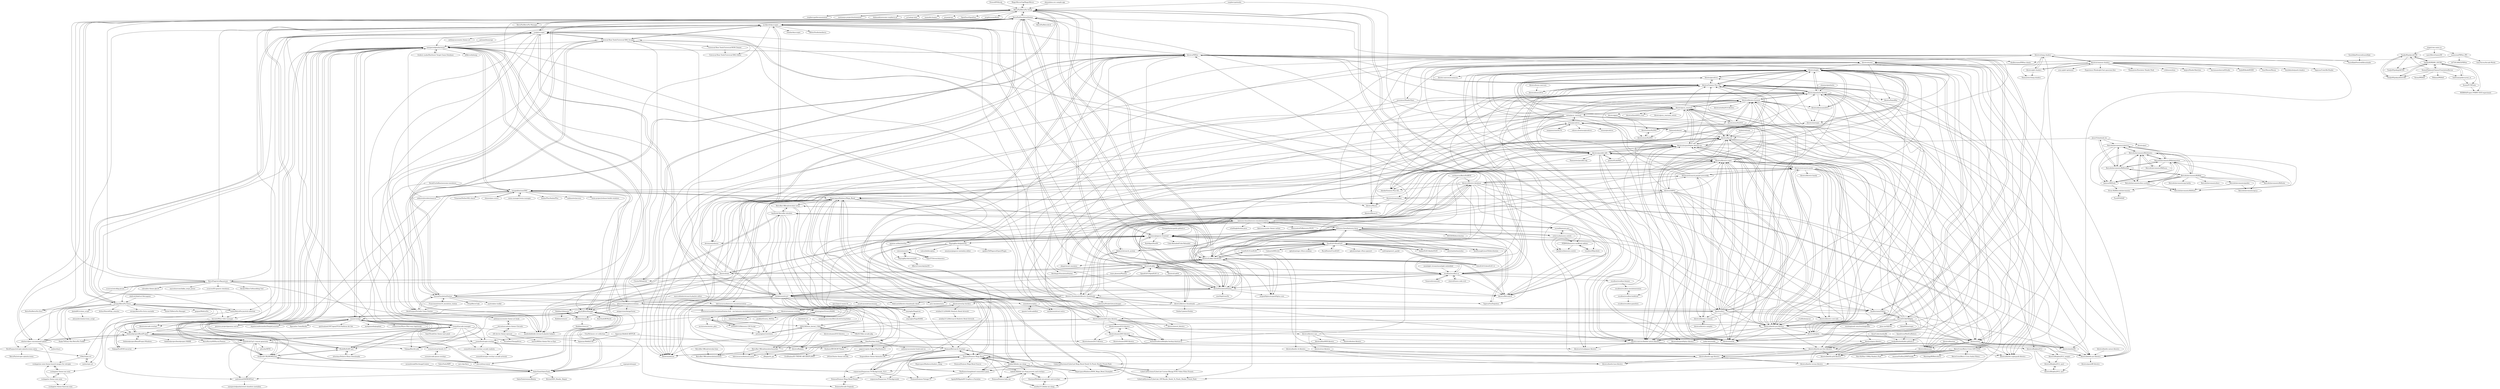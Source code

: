 digraph G {
"MagicMirrorOrg/MagicMirror" -> "RetroPie/RetroPie-Setup" ["e"=1]
"muldjord/skyscraper" -> "sselph/scraper"
"muldjord/skyscraper" -> "Universal-Rom-Tools/Universal-XML-Scraper"
"muldjord/skyscraper" -> "mmatyas/pegasus-frontend"
"muldjord/skyscraper" -> "thebezelproject/BezelProject"
"muldjord/skyscraper" -> "RetroPie/EmulationStation"
"muldjord/skyscraper" -> "PlayingKarrde/gameOS"
"muldjord/skyscraper" -> "ehettervik/es-runcommand-splash"
"muldjord/skyscraper" -> "mickelson/attract"
"muldjord/skyscraper" -> "BlitterStudio/amiberry" ["e"=1]
"muldjord/skyscraper" -> "Gemba/skyscraper"
"muldjord/skyscraper" -> "unexpectedpanda/retool"
"muldjord/skyscraper" -> "libretro/FBNeo"
"muldjord/skyscraper" -> "cosmo0/arcade-manager"
"muldjord/skyscraper" -> "jrassa/EmulationStation"
"muldjord/skyscraper" -> "meleu/RetroPie-joystick-selection"
"notaz/picodrive" -> "ekeeke/Genesis-Plus-GX" ["e"=1]
"notaz/picodrive" -> "libretro/picodrive"
"notaz/picodrive" -> "esmjanus/snes9xTYL" ["e"=1]
"notaz/picodrive" -> "Yabause/yabause" ["e"=1]
"notaz/picodrive" -> "notaz/pcsx_rearmed"
"notaz/picodrive" -> "robson-alcantara/picodrive" ["e"=1]
"notaz/picodrive" -> "devmiyax/yabause" ["e"=1]
"notaz/picodrive" -> "irixxxx/picodrive"
"EmuELEC/EmuELEC" -> "CoreELEC/CoreELEC" ["e"=1]
"EmuELEC/EmuELEC" -> "batocera-linux/batocera.linux"
"EmuELEC/EmuELEC" -> "AmberELEC/AmberELEC" ["e"=1]
"EmuELEC/EmuELEC" -> "ophub/amlogic-s9xxx-armbian" ["e"=1]
"EmuELEC/EmuELEC" -> "christianhaitian/arkos" ["e"=1]
"EmuELEC/EmuELEC" -> "libretro/Lakka-LibreELEC"
"EmuELEC/EmuELEC" -> "RuralHunter/CoreELEC" ["e"=1]
"EmuELEC/EmuELEC" -> "mmatyas/pegasus-frontend"
"EmuELEC/EmuELEC" -> "ophub/amlogic-s9xxx-openwrt" ["e"=1]
"EmuELEC/EmuELEC" -> "libretro/RetroArch" ["e"=1]
"EmuELEC/EmuELEC" -> "unifreq/openwrt_packit" ["e"=1]
"EmuELEC/EmuELEC" -> "Calmact/e900v22c" ["e"=1]
"EmuELEC/EmuELEC" -> "LibreELEC/LibreELEC.tv" ["e"=1]
"EmuELEC/EmuELEC" -> "JustEnoughLinuxOS/distribution" ["e"=1]
"EmuELEC/EmuELEC" -> "Abdess/retroarch_system" ["e"=1]
"SabreTools/MPF" -> "SabreTools/SabreTools" ["e"=1]
"skmp/reicast-emulator" -> "libretro/flycast" ["e"=1]
"PlayingKarrde/gameOS" -> "valsou/neoretro"
"PlayingKarrde/gameOS" -> "valsou/bellerophon"
"PlayingKarrde/gameOS" -> "mmatyas/pegasus-frontend"
"PlayingKarrde/gameOS" -> "TigraTT-Driver/shinretro"
"PlayingKarrde/gameOS" -> "PlayingKarrde/switchOS"
"PlayingKarrde/gameOS" -> "mmatyas/pegasus-metadata-editor"
"PlayingKarrde/gameOS" -> "spektor56/PegasusExportPlugin"
"moonlight-stream/moonlight-embedded" -> "recalbox/recalbox-os" ["e"=1]
"libretro/retroarch-joypad-autoconfig" -> "libretro/retroarch-assets"
"libretro/retroarch-joypad-autoconfig" -> "libretro/docs"
"libretro/retroarch-joypad-autoconfig" -> "libretro/libretro-super"
"libretro/retroarch-joypad-autoconfig" -> "libretro/libretro-fceumm"
"libretro/retroarch-joypad-autoconfig" -> "libretro/libretro-database"
"libretro/retroarch-joypad-autoconfig" -> "libretro/libretro-core-info"
"libretro/retroarch-joypad-autoconfig" -> "libretro/mgba"
"libretro/libretro-fceumm" -> "libretro/desmume2015"
"libretro/libretro-fceumm" -> "libretro/gambatte-libretro"
"libretro/libretro-fceumm" -> "libretro/Genesis-Plus-GX"
"libretro/libretro-fceumm" -> "libretro/snes9x2010"
"libretro/libretro-fceumm" -> "libretro/beetle-pce-fast-libretro"
"libretro/libretro-fceumm" -> "libretro/beetle-pce-libretro"
"libretro/libretro-fceumm" -> "libretro/mgba"
"libretro/libretro-fceumm" -> "libretro/opera-libretro"
"libretro/libretro-fceumm" -> "libretro/beetle-supergrafx-libretro"
"libretro/libretro-fceumm" -> "libretro/QuickNES_Core"
"libretro/libretro-fceumm" -> "libretro/snes9x"
"libretro/libretro-fceumm" -> "libretro/stella2014-libretro"
"libretro/libretro-fceumm" -> "libretro/pcsx_rearmed"
"libretro/libretro-fceumm" -> "libretro/snes9x2002"
"finalburnneo/FBNeo" -> "libretro/FBNeo" ["e"=1]
"finalburnneo/FBNeo" -> "barry65536/FBAlpha" ["e"=1]
"inolen/redream" -> "libretro/flycast" ["e"=1]
"raspberrypi/documentation" -> "RetroPie/RetroPie-Setup" ["e"=1]
"RetroFlag/retroflag-picase" -> "crcerror/retroflag-picase"
"RetroFlag/retroflag-picase" -> "ehettervik/es-runcommand-splash"
"RetroFlag/retroflag-picase" -> "muldjord/skyscraper"
"RetroFlag/retroflag-picase" -> "RetroPie/EmulationStation"
"RetroFlag/retroflag-picase" -> "thebezelproject/BezelProject"
"RetroFlag/retroflag-picase" -> "rxbrad/es-theme-gbz35" ["e"=1]
"RetroFlag/retroflag-picase" -> "marcelonovaes/lakka_nespi_power"
"RetroFlag/retroflag-picase" -> "sselph/scraper"
"RetroFlag/retroflag-picase" -> "recalbox/recalbox-os"
"RetroFlag/retroflag-picase" -> "zerojay/RetroPie-Extra"
"RetroFlag/retroflag-picase" -> "markwkidd/ahk-retroarch-playlist-helpers"
"RetroFlag/retroflag-picase" -> "RetroPie/RetroPie-Setup"
"RetroFlag/retroflag-picase" -> "Aloshi/EmulationStation"
"RetroFlag/retroflag-picase" -> "crcerror/ES-generic-shutdown"
"RetroFlag/retroflag-picase" -> "Rocky5/Xbox-Softmodding-Tool" ["e"=1]
"OpenELEC/OpenELEC.tv" -> "libretro/Lakka" ["e"=1]
"libretro/ludo" -> "libretro/Lakka-LibreELEC" ["e"=1]
"libretro/ludo" -> "unexpectedpanda/retool" ["e"=1]
"libretro/ludo" -> "mmatyas/pegasus-frontend" ["e"=1]
"libretro/ludo" -> "libretro/libretro-super" ["e"=1]
"libretro/ludo" -> "HyperspaceMadness/Mega_Bezel" ["e"=1]
"libretro/ludo" -> "libretro/FBNeo" ["e"=1]
"libretro/ludo" -> "markwkidd/ahk-retroarch-playlist-helpers" ["e"=1]
"libretro/ludo" -> "optyfr/JRomManager" ["e"=1]
"libretro/Lakka" -> "libretro/Lakka-LibreELEC"
"libretro/Lakka" -> "recalbox/recalbox-os"
"libretro/Lakka" -> "team-phoenix/Phoenix" ["e"=1]
"libretro/Lakka" -> "Aloshi/EmulationStation"
"libretro/Lakka" -> "libretro/ludo" ["e"=1]
"libretro/Lakka" -> "mickelson/attract"
"libretro/Lakka" -> "libretro/parallel-n64"
"libretro/Lakka" -> "Herdinger/EmulationStation"
"libretro/Lakka" -> "OpenELEC/OpenELEC.tv" ["e"=1]
"libretro/Lakka" -> "RetroPie/EmulationStation"
"libretro/Lakka" -> "libretro/libretro-super"
"libretro/Lakka" -> "libretro/LudOS" ["e"=1]
"libretro/Lakka" -> "libretro/RetroArch" ["e"=1]
"libretro/Lakka" -> "libretro/retroarch-joypad-autoconfig"
"libretro/Lakka" -> "libretro/libretro-thumbnails"
"mupen64plus/mupen64plus-core" -> "libretro/parallel-n64" ["e"=1]
"barry65536/FBAlpha" -> "finalburnneo/FBNeo" ["e"=1]
"barry65536/FBAlpha" -> "libretro/FBNeo"
"barry65536/FBAlpha" -> "barbudreadmon/fbalpha-backup-dontuse-ty"
"barry65536/FBAlpha" -> "libretro/fbalpha"
"barry65536/FBAlpha" -> "libretro/beetle-pce-fast-libretro"
"barry65536/FBAlpha" -> "phoe-nix/NJEMU" ["e"=1]
"barry65536/FBAlpha" -> "0ldsk00l/nestopia" ["e"=1]
"barry65536/FBAlpha" -> "Yabause/yabause" ["e"=1]
"barry65536/FBAlpha" -> "notaz/picodrive"
"barry65536/FBAlpha" -> "washingtondc-emu/washingtondc" ["e"=1]
"barry65536/FBAlpha" -> "libretro/fbalpha2012_neogeo"
"batocera-linux/batocera-emulationstation" -> "batocera-linux/batocera.linux"
"batocera-linux/batocera-emulationstation" -> "fabricecaruso/es-theme-carbon"
"batocera-linux/batocera-emulationstation" -> "AlexxandreFS/Batocera.PLUS"
"batocera-linux/batocera-emulationstation" -> "kaylh/old-RetroBat-obsolete"
"batocera-linux/batocera-emulationstation" -> "ordovice/batocera-switch"
"batocera-linux/batocera-emulationstation" -> "CkauNui/ckau-book"
"batocera-linux/batocera-emulationstation" -> "fabricecaruso/batocera-ports"
"batocera-linux/batocera-emulationstation" -> "pajarorrojo/es-theme-PlayStation-X"
"batocera-linux/batocera-emulationstation" -> "Darknior/RVGM-BT-Theme"
"batocera-linux/batocera-emulationstation" -> "libretro/libretro-super"
"batocera-linux/batocera-emulationstation" -> "schellingb/dosbox-pure" ["e"=1]
"batocera-linux/batocera-emulationstation" -> "RetroPie/EmulationStation"
"batocera-linux/batocera-emulationstation" -> "Snapouille/es-theme-Animatics-DX"
"batocera-linux/batocera-emulationstation" -> "uureel/batocera.pro"
"batocera-linux/batocera-emulationstation" -> "Aloshi/EmulationStation"
"raspberrypi/noobs" -> "RetroPie/RetroPie-Setup" ["e"=1]
"raspberrypi/noobs" -> "recalbox/recalbox-os" ["e"=1]
"cosmo0/arcade-manager" -> "Voljega/BestArcade"
"cosmo0/arcade-manager" -> "cosmo0/retropie-overlays"
"cosmo0/arcade-manager" -> "cosmo0/retropie-overlays-arcade-realistic"
"cosmo0/arcade-manager" -> "markwkidd/ahk-retroarch-playlist-helpers"
"cosmo0/arcade-manager" -> "unexpectedpanda/retool"
"cosmo0/arcade-manager" -> "thebezelproject/BezelProject"
"cosmo0/arcade-manager" -> "SamYStudiO/es-theme-next-pixel"
"cosmo0/arcade-manager" -> "emmercm/igir"
"cosmo0/arcade-manager" -> "andrebrait/1g1r-romset-generator"
"frederic-mahe/Hardware-Target-Game-Database" -> "unexpectedpanda/retool" ["e"=1]
"CoreELEC/CoreELEC" -> "EmuELEC/EmuELEC" ["e"=1]
"CoreELEC/CoreELEC" -> "libretro/Lakka-LibreELEC" ["e"=1]
"libretro/FBNeo" -> "finalburnneo/FBNeo" ["e"=1]
"libretro/FBNeo" -> "libretro/fbalpha"
"libretro/FBNeo" -> "barbudreadmon/fbalpha-backup-dontuse-ty"
"libretro/FBNeo" -> "libretro/flycast"
"libretro/FBNeo" -> "markwkidd/ahk-retroarch-playlist-helpers"
"libretro/FBNeo" -> "libretro/mame2003-plus-libretro"
"libretro/FBNeo" -> "barry65536/FBAlpha"
"libretro/FBNeo" -> "libretro/Genesis-Plus-GX"
"libretro/FBNeo" -> "finalburnneo/FBNeo-cheats"
"libretro/FBNeo" -> "libretro/mupen64plus-libretro-nx"
"libretro/FBNeo" -> "libretro/beetle-psx-libretro"
"libretro/FBNeo" -> "unexpectedpanda/retool"
"libretro/FBNeo" -> "libretro/yabause"
"libretro/FBNeo" -> "libretro/pcsx_rearmed"
"libretro/FBNeo" -> "libretro/mame"
"tdaede/td-crt" -> "D0023R/linux_kernel_15khz" ["e"=1]
"aaru-dps/Aaru" -> "SabreTools/SabreTools" ["e"=1]
"mickelson/attract" -> "oomek/attractplus"
"mickelson/attract" -> "antonioginer/GroovyMAME"
"mickelson/attract" -> "sselph/scraper"
"mickelson/attract" -> "D0023R/linux_kernel_15khz"
"mickelson/attract" -> "muldjord/skyscraper"
"mickelson/attract" -> "amadvance/advancemame"
"mickelson/attract" -> "RetroPie/EmulationStation"
"mickelson/attract" -> "mickelson/attract-extra"
"mickelson/attract" -> "zerojay/RetroPie-Extra"
"mickelson/attract" -> "TiBeN/15khz-arcade-pkg"
"mickelson/attract" -> "antonioginer/switchres"
"mickelson/attract" -> "Universal-Rom-Tools/Universal-XML-Scraper"
"mickelson/attract" -> "mmatyas/pegasus-frontend"
"mickelson/attract" -> "barbudreadmon/fbalpha-backup-dontuse-ty"
"mickelson/attract" -> "pleasuredome/pleasuredome"
"optyfr/JRomManager" -> "SabreTools/SabreTools"
"optyfr/JRomManager" -> "unexpectedpanda/retool"
"optyfr/JRomManager" -> "alucryd/oxyromon"
"optyfr/JRomManager" -> "Mode8fx/EzRO-gui"
"optyfr/JRomManager" -> "RomVault/RVWorld"
"optyfr/JRomManager" -> "emmercm/igir"
"libretro/common-overlays" -> "libretro/overlay-borders"
"libretro/common-overlays" -> "libretro/arcade-overlays"
"libretro/common-overlays" -> "meepingsnesroms/RetroArchOverlayEditor"
"RuralHunter/CoreELEC" -> "EmuELEC/EmuELEC" ["e"=1]
"Robbbert/hbmame" -> "Robbbert/store1"
"Robbbert/hbmame" -> "Robbbert/mameui"
"libretro/picodrive" -> "libretro/Genesis-Plus-GX"
"libretro/picodrive" -> "libretro/mgba"
"libretro/picodrive" -> "libretro/beetle-supergrafx-libretro"
"libretro/Genesis-Plus-GX" -> "libretro/picodrive"
"libretro/Genesis-Plus-GX" -> "libretro/mgba"
"libretro/Genesis-Plus-GX" -> "libretro/beetle-supergrafx-libretro"
"libretro/Genesis-Plus-GX" -> "libretro/snes9x"
"libretro/Genesis-Plus-GX" -> "libretro/gambatte-libretro"
"libretro/Genesis-Plus-GX" -> "libretro/mame"
"libretro/Genesis-Plus-GX" -> "libretro/beetle-pce-fast-libretro"
"libretro/Genesis-Plus-GX" -> "libretro-mirrors/beetle-saturn-libretro"
"libretro/Genesis-Plus-GX" -> "libretro/beetle-pce-libretro"
"libretro/Genesis-Plus-GX" -> "libretro/Mesen"
"libretro/Genesis-Plus-GX" -> "libretro/yabause"
"libretro/Genesis-Plus-GX" -> "libretro/nestopia"
"libretro/Genesis-Plus-GX" -> "libretro/beetle-ngp-libretro"
"libretro/Genesis-Plus-GX" -> "libretro/bsnes2014"
"libretro/mupen64plus-libretro-nx" -> "libretro/parallel-n64"
"libretro/mupen64plus-libretro-nx" -> "libretro/pcsx_rearmed"
"libretro/mupen64plus-libretro-nx" -> "libretro/beetle-psx-libretro"
"libretro/mupen64plus-libretro-nx" -> "libretro/mgba"
"libretro/mupen64plus-libretro-nx" -> "libretro/Genesis-Plus-GX"
"libretro/mupen64plus-libretro-nx" -> "libretro/flycast"
"libretro/mupen64plus-libretro-nx" -> "libretro/yabause"
"libretro/mupen64plus-libretro-nx" -> "libretro/gambatte-libretro"
"libretro/mupen64plus-libretro-nx" -> "libretro/libretro-fceumm"
"libretro/mupen64plus-libretro-nx" -> "libretro/mupen64plus-libretro"
"libretro/mupen64plus-libretro-nx" -> "libretro/snes9x"
"libretro/mupen64plus-libretro-nx" -> "libretro/desmume"
"libretro/mupen64plus-libretro-nx" -> "libretro-mirrors/beetle-saturn-libretro"
"libretro/mupen64plus-libretro-nx" -> "libretro/swanstation"
"libretro/mupen64plus-libretro-nx" -> "libretro/melonDS"
"RetroAchievements/RALibretro" -> "RetroAchievements/RAIntegration"
"RetroAchievements/RALibretro" -> "RetroAchievements/RAEmus"
"RetroAchievements/RALibretro" -> "RetroAchievements/rcheevos"
"RetroAchievements/RALibretro" -> "RetroAchievements/RAWeb"
"RetroAchievements/RALibretro" -> "RetroAchievements/docs-archive"
"RetroAchievements/RALibretro" -> "RetroAchievements/RAPatches"
"RetroAchievements/RALibretro" -> "RetroAchievements/RANews"
"RetroAchievements/RALibretro" -> "Jamiras/RATools"
"RetroAchievements/guides" -> "RetroAchievements/RANews"
"RetroAchievements/guides" -> "RetroAchievements/api-js"
"RetroAchievements/rcheevos" -> "RetroAchievements/RAIntegration"
"RetroAchievements/rcheevos" -> "RetroAchievements/RALibretro"
"RetroAchievements/rcheevos" -> "Jamiras/RATools"
"RetroAchievements/rcheevos" -> "RetroAchievements/RANews"
"RetroAchievements/rcheevos" -> "RetroAchievements/RAPatches"
"libretro/mame2003-plus-libretro" -> "libretro/mame2003-libretro"
"libretro/mame2003-plus-libretro" -> "libretro/mupen64plus-libretro-nx"
"libretro/mame2003-plus-libretro" -> "libretro/libretro-uae"
"libretro/mame2003-plus-libretro" -> "libretro/FBNeo"
"libretro/mame2003-plus-libretro" -> "libretro/gambatte-libretro"
"libretro/mame2003-plus-libretro" -> "libretro/libretro-fceumm"
"libretro/mame2003-plus-libretro" -> "libretro/yabause"
"libretro/mame2003-plus-libretro" -> "libretro/flycast"
"libretro/mame2003-plus-libretro" -> "libretro/beetle-psx-libretro"
"libretro/mame2003-plus-libretro" -> "libretro/snes9x"
"libretro/mame2003-plus-libretro" -> "libretro/fbalpha"
"libretro/mame2003-plus-libretro" -> "libretro-mirrors/beetle-saturn-libretro"
"libretro/mame2003-plus-libretro" -> "libretro/neocd_libretro"
"libretro/mame2003-plus-libretro" -> "libretro/mame2010-libretro"
"libretro/mame2003-plus-libretro" -> "libretro/pcsx_rearmed"
"RetroAchievements/RAIntegration" -> "RetroAchievements/RALibretro"
"RetroAchievements/RAIntegration" -> "RetroAchievements/rcheevos"
"RetroAchievements/RAIntegration" -> "RetroAchievements/docs-archive"
"RetroAchievements/RAIntegration" -> "Jamiras/RATools"
"RetroAchievements/RAIntegration" -> "RetroAchievements/RAEmus"
"RetroAchievements/RAIntegration" -> "RetroAchievements/RASuite"
"RetroAchievements/RAIntegration" -> "RetroAchievements/RANews"
"RetroAchievements/RAIntegration" -> "RetroAchievements/RAPatches"
"RetroAchievements/RAWeb" -> "RetroAchievements/RALibretro"
"RetroAchievements/RAWeb" -> "RetroAchievements/RAIntegration"
"RetroAchievements/RAWeb" -> "RetroAchievements/rcheevos"
"RetroAchievements/RAWeb" -> "RetroAchievements/RAPatches"
"RetroAchievements/RAWeb" -> "Jamiras/RATools"
"RetroAchievements/RAWeb" -> "RetroAchievements/docs-archive"
"RetroAchievements/RAWeb" -> "RetroAchievements/api-js"
"RetroAchievements/RAWeb" -> "RetroAchievements/RANews"
"RetroAchievements/RAWeb" -> "RetroAchievements/guides"
"RetroAchievements/RAWeb" -> "RetroAchievements/RASuite"
"RetroAchievements/RAWeb" -> "RetroAchievements/api-kotlin"
"RetroAchievements/RAWeb" -> "RetroAchievements/docs"
"RetroAchievements/RAWeb" -> "Etron-RA/RetroAchievements"
"chicueloarcade/es-theme-Chicuelo" -> "anthonycaccese/es-theme-art-book"
"chicueloarcade/es-theme-Chicuelo" -> "c64-dev/es-theme-epicnoir"
"chicueloarcade/es-theme-Chicuelo" -> "Arcanthur/OmegaDrive"
"libretro/gpsp" -> "libretro/mgba"
"libretro/gpsp" -> "libretro/snes9x2005"
"libretro/gpsp" -> "libretro/picodrive"
"libretro/gpsp" -> "libretro/snes9x2002"
"Xzonn/PokemonChineseTranslationRevise" -> "TomJinW/PKMN_GSCHS"
"Xzonn/PokemonChineseTranslationRevise" -> "SnDream/pokecrystal_cn"
"Xzonn/PokemonChineseTranslationRevise" -> "TomJinW/pokeredCHS"
"Xzonn/PokemonChineseTranslationRevise" -> "Xzonn/PKHeX"
"Xzonn/PokemonChineseTranslationRevise" -> "Wokann/PKHeX"
"Xzonn/PokemonChineseTranslationRevise" -> "TomJinW/pokeyellowCHS"
"Francommit/win10_emulation_station" -> "jrassa/EmulationStation"
"Francommit/win10_emulation_station" -> "HerbFargus/Portable-Game-Station"
"ruckage/es-theme-snes-mini" -> "ruckage/es-theme-nes-mini"
"ruckage/es-theme-snes-mini" -> "ruckage/es-theme-famicom-mini"
"ruckage/es-theme-snes-mini" -> "ruckage/nes-mini-theme-launch-images-for-retropie"
"TreyM/classic-crt-collection" -> "cosmo0/retropie-overlays"
"TreyM/classic-crt-collection" -> "Duimon/Arcade-Originals"
"quinton-ashley/nostlan" -> "mmatyas/pegasus-frontend" ["e"=1]
"quinton-ashley/nostlan" -> "optyfr/JRomManager" ["e"=1]
"quinton-ashley/nostlan" -> "unexpectedpanda/retool" ["e"=1]
"libretro/desmume2015" -> "libretro/mgba"
"libretro/desmume2015" -> "libretro/nestopia"
"libretro/docs" -> "libretro/libretro-super"
"libretro/docs" -> "libretro/beetle-psx-libretro"
"libretro/docs" -> "libretro/libretro-core-info"
"libretro/docs" -> "libretro/retroarch-assets"
"libretro/docs" -> "libretro/mupen64plus-libretro-nx"
"libretro/docs" -> "libretro/mame2003-plus-libretro"
"libretro/docs" -> "libretro/parallel-n64"
"libretro/docs" -> "libretro/retroarch-joypad-autoconfig"
"libretro/docs" -> "libretro/libretro-fceumm"
"libretro/docs" -> "libretro/gambatte-libretro"
"libretro/docs" -> "libretro/libretro-common"
"libretro/docs" -> "libretro/melonDS"
"libretro/docs" -> "libretro-mirrors/beetle-saturn-libretro"
"amadvance/advancemame" -> "xinyingho/Negatron"
"adafruit/Adafruit-Retrogame" -> "zerojay/RetroPie-Extra" ["e"=1]
"thebezelproject/BezelProject" -> "thebezelproject/BezelProject-Windows"
"thebezelproject/BezelProject" -> "thebezelproject/bezelproject-MAME"
"thebezelproject/BezelProject" -> "cosmo0/retropie-overlays"
"thebezelproject/BezelProject" -> "svera/vertical-bezels-4-3"
"thebezelproject/BezelProject" -> "ehettervik/es-runcommand-splash"
"thebezelproject/BezelProject" -> "cosmo0/arcade-manager"
"thebezelproject/BezelProject" -> "unexpectedpanda/retool"
"thebezelproject/BezelProject" -> "RetroHursty69/HurstyThemes"
"thebezelproject/BezelProject" -> "Shakz76/Eazy-Hax-RetroPie-Toolkit"
"thebezelproject/BezelProject" -> "muldjord/skyscraper"
"thebezelproject/BezelProject" -> "andrebrait/1g1r-romset-generator"
"thebezelproject/BezelProject" -> "CkauNui/ckau-book"
"D0023R/linux_kernel_15khz" -> "antonioginer/switchres"
"D0023R/linux_kernel_15khz" -> "TiBeN/15khz-arcade-pkg"
"RetroAchievements/docs-archive" -> "RetroAchievements/RAIntegration"
"RetroAchievements/docs-archive" -> "RetroAchievements/RANews"
"RetroAchievements/docs-archive" -> "RetroAchievements/RALibretro"
"libretro/parallel-n64" -> "libretro/mupen64plus-libretro-nx"
"libretro/parallel-n64" -> "libretro/beetle-psx-libretro"
"libretro/parallel-n64" -> "libretro/mgba"
"libretro/parallel-n64" -> "libretro/gambatte-libretro"
"libretro/parallel-n64" -> "libretro/mupen64plus-libretro"
"libretro/parallel-n64" -> "libretro/snes9x"
"libretro/parallel-n64" -> "gonetz/GLideN64" ["e"=1]
"libretro/parallel-n64" -> "libretro/dolphin"
"libretro/parallel-n64" -> "libretro/Genesis-Plus-GX"
"libretro/parallel-n64" -> "libretro/libretro-super"
"libretro/parallel-n64" -> "libretro/flycast"
"libretro/parallel-n64" -> "Themaister/parallel-rdp" ["e"=1]
"libretro/parallel-n64" -> "libretro/pcsx_rearmed"
"libretro/parallel-n64" -> "libretro-mirrors/beetle-saturn-libretro"
"libretro/parallel-n64" -> "ekeeke/Genesis-Plus-GX" ["e"=1]
"libretro/mame2010-libretro" -> "libretro/mame2003-libretro"
"libretro/mame2010-libretro" -> "libretro/mame2015-libretro"
"Jandalf81/rclone_script" -> "alexandershalin/rclone_script"
"libretro/fbalpha" -> "libretro/yabause"
"libretro/blastem" -> "libretro/beetle-pcfx-libretro"
"libretro/blastem" -> "libretro/beetle-pce-libretro"
"libretro/blastem" -> "libretro/desmume"
"Speedvicio/MedGuiReborn" -> "mednafen/mednafen.github.io" ["e"=1]
"Jamiras/RATools" -> "Etron-RA/RetroAchievements"
"Jamiras/RATools" -> "RetroAchievements/RAIntegration"
"cosmo0/retropie-overlays" -> "cosmo0/retropie-overlays-arcade-artwork"
"cosmo0/retropie-overlays" -> "cosmo0/retropie-overlays-arcade-realistic"
"cosmo0/retropie-overlays" -> "Duimon/Retroarch-Overlays"
"cosmo0/retropie-overlays" -> "svera/vertical-bezels-4-3"
"crcerror/retroflag-picase" -> "RetroFlag/retroflag-picase"
"crcerror/retroflag-picase" -> "Shakz76/Eazy-Hax-RetroPie-Toolkit"
"libretro/snes9x" -> "libretro/mgba"
"libretro/snes9x" -> "libretro/Genesis-Plus-GX"
"libretro/desmume" -> "libretro/beetle-pcfx-libretro"
"cosmo0/retropie-overlays-arcade-realistic" -> "cosmo0/retropie-overlays-arcade-artwork"
"RetroAchievements/RAEmus" -> "RetroAchievements/RALibretro"
"fabricecaruso/old-EmulationStation-fork---see-batocera-emulationstation-instead" -> "fabricecaruso/batocera-emulationstation"
"libretro/bsnes-mercury" -> "libretro/bsnes2014"
"xinyingho/NegaMAME" -> "xinyingho/Negatron"
"xinyingho/Negatron" -> "xinyingho/NegaMAME"
"svera/vertical-bezels-4-3" -> "svera/arcade-pause-overlays"
"sselph/scraper" -> "Universal-Rom-Tools/Universal-XML-Scraper"
"sselph/scraper" -> "muldjord/skyscraper"
"sselph/scraper" -> "Aloshi/EmulationStation"
"sselph/scraper" -> "RetroPie/EmulationStation"
"sselph/scraper" -> "mickelson/attract"
"sselph/scraper" -> "jrassa/EmulationStation"
"sselph/scraper" -> "zerojay/RetroPie-Extra"
"sselph/scraper" -> "HerbFargus/Portable-Game-Station"
"sselph/scraper" -> "biscuits99/rp-video-manager"
"sselph/scraper" -> "markwkidd/ahk-retroarch-playlist-helpers"
"sselph/scraper" -> "cosmo0/arcade-manager"
"sselph/scraper" -> "Herdinger/EmulationStation"
"sselph/scraper" -> "anthonycaccese/es-theme-crt"
"sselph/scraper" -> "unexpectedpanda/retool"
"sselph/scraper" -> "meleu/RetroPie-joystick-selection"
"archtaurus/RetroPieBIOS" -> "libretro-thumbnails/libretro-thumbnails" ["e"=1]
"archtaurus/RetroPieBIOS" -> "libretro/libretro-database" ["e"=1]
"archtaurus/RetroPieBIOS" -> "batocera-linux/batocera.linux" ["e"=1]
"libretro/libretro-database" -> "libretro-thumbnails/libretro-thumbnails"
"libretro/libretro-database" -> "libretro/libretro-super"
"libretro/libretro-database" -> "libretro/beetle-psx-libretro"
"libretro/libretro-database" -> "libretro/FBNeo"
"libretro/libretro-database" -> "libretro/libretro-thumbnails"
"libretro/libretro-database" -> "finalburnneo/FBNeo" ["e"=1]
"libretro/libretro-database" -> "libretro/retroarch-joypad-autoconfig"
"libretro/libretro-database" -> "libretro/retroarch-assets"
"libretro/libretro-database" -> "libretro/RetroArch" ["e"=1]
"libretro/libretro-database" -> "libretro/docs"
"libretro/libretro-database" -> "Abdess/retroarch_system" ["e"=1]
"libretro/libretro-database" -> "ekeeke/Genesis-Plus-GX" ["e"=1]
"libretro/libretro-database" -> "libretro/LRPS2"
"libretro/libretro-database" -> "umageddon/namDHC"
"libretro/libretro-database" -> "mupen64plus/mupen64plus-core" ["e"=1]
"libretro/snes9x2005" -> "libretro/snes9x2002"
"SnowflakePowered/snowflake" -> "SnowflakePowered/librashader" ["e"=1]
"Abdess/retroarch_system" -> "libretro-thumbnails/libretro-thumbnails" ["e"=1]
"Abdess/retroarch_system" -> "batocera-linux/batocera.linux" ["e"=1]
"Abdess/retroarch_system" -> "libretro/libretro-database" ["e"=1]
"PlayingKarrde/switchOS" -> "valsou/neoretro"
"PlayingKarrde/switchOS" -> "RBertoCases/skylineOS"
"gonetz/GLideN64" -> "libretro/parallel-n64" ["e"=1]
"gonetz/GLideN64" -> "libretro/mupen64plus-libretro-nx" ["e"=1]
"recalbox/recalbox-os" -> "RetroPie/RetroPie-Setup"
"recalbox/recalbox-os" -> "Aloshi/EmulationStation"
"recalbox/recalbox-os" -> "libretro/Lakka"
"recalbox/recalbox-os" -> "libretro/Lakka-LibreELEC"
"recalbox/recalbox-os" -> "sselph/scraper"
"recalbox/recalbox-os" -> "batocera-linux/batocera.linux"
"recalbox/recalbox-os" -> "Universal-Rom-Tools/Universal-XML-Scraper"
"recalbox/recalbox-os" -> "recalbox/recalbox-buildroot"
"recalbox/recalbox-os" -> "ClusterM/hakchi2" ["e"=1]
"recalbox/recalbox-os" -> "recalbox/recalbox-themes"
"recalbox/recalbox-os" -> "steeve/france.code-civil" ["e"=1]
"recalbox/recalbox-os" -> "libretro/RetroArch" ["e"=1]
"recalbox/recalbox-os" -> "RetroFlag/retroflag-picase"
"recalbox/recalbox-os" -> "RetroPie/EmulationStation"
"recalbox/recalbox-os" -> "Sonerezh/sonerezh" ["e"=1]
"alucryd/oxyromon" -> "unexpectedpanda/retool"
"alucryd/oxyromon" -> "emmercm/igir"
"alucryd/oxyromon" -> "drakewill-CRL/ROMSorter"
"alucryd/oxyromon" -> "optyfr/JRomManager"
"alucryd/oxyromon" -> "SabreTools/SabreTools"
"recalbox/recalbox-buildroot" -> "recalbox/recalbox-emulationstation"
"recalbox/recalbox-buildroot" -> "recalbox/recalbox-gamelists"
"unknownbrackets/maxcso" -> "umageddon/namDHC" ["e"=1]
"unknownbrackets/maxcso" -> "unexpectedpanda/retool" ["e"=1]
"unknownbrackets/maxcso" -> "drakewill-CRL/ROMSorter" ["e"=1]
"Robbbert/mameui" -> "Robbbert/messui"
"Robbbert/mameui" -> "Robbbert/hbmame"
"kaylh/old-RetroBat-obsolete" -> "RetroBat-Official/retrobat-setup"
"kaylh/old-RetroBat-obsolete" -> "jrassa/EmulationStation"
"kaylh/old-RetroBat-obsolete" -> "fabricecaruso/batocera-ports"
"kaylh/old-RetroBat-obsolete" -> "RetroBat-Official/emulatorlauncher"
"kaylh/old-RetroBat-obsolete" -> "HyperspaceMadness/Mega_Bezel"
"kaylh/old-RetroBat-obsolete" -> "xReppa/rb_gui"
"kaylh/old-RetroBat-obsolete" -> "CkauNui/ckau-book"
"kaylh/old-RetroBat-obsolete" -> "batocera-linux/batocera-emulationstation"
"kaylh/old-RetroBat-obsolete" -> "fabricecaruso/batocera-emulationstation"
"unexpectedpanda/retool" -> "andrebrait/1g1r-romset-generator"
"unexpectedpanda/retool" -> "emmercm/igir"
"unexpectedpanda/retool" -> "SabreTools/SabreTools"
"unexpectedpanda/retool" -> "Mode8fx/EzRO-gui"
"unexpectedpanda/retool" -> "drakewill-CRL/ROMSorter"
"unexpectedpanda/retool" -> "alucryd/oxyromon"
"unexpectedpanda/retool" -> "optyfr/JRomManager"
"unexpectedpanda/retool" -> "andrebrait/DATROMTool"
"unexpectedpanda/retool" -> "Voljega/ExoDOSConverter" ["e"=1]
"unexpectedpanda/retool" -> "umageddon/namDHC"
"unexpectedpanda/retool" -> "j68k/verifydump"
"unexpectedpanda/retool" -> "Voljega/BestArcade"
"unexpectedpanda/retool" -> "libretro/FBNeo"
"unexpectedpanda/retool" -> "frederic-mahe/Hardware-Target-Game-Database" ["e"=1]
"unexpectedpanda/retool" -> "pleasuredome/pleasuredome"
"team-phoenix/Phoenix" -> "libretro/Lakka" ["e"=1]
"team-phoenix/Phoenix" -> "mickelson/attract" ["e"=1]
"libretro/libretro-super" -> "libretro/beetle-psx-libretro"
"libretro/libretro-super" -> "libretro/retroarch-assets"
"libretro/libretro-super" -> "libretro/snes9x"
"libretro/libretro-super" -> "libretro/libretro-common"
"libretro/libretro-super" -> "libretro/docs"
"libretro/libretro-super" -> "libretro/libretro-core-info"
"libretro/libretro-super" -> "libretro/mgba"
"libretro/libretro-super" -> "libretro/parallel-n64"
"libretro/libretro-super" -> "libretro/pcsx_rearmed"
"libretro/libretro-super" -> "libretro/citra"
"libretro/libretro-super" -> "libretro/mupen64plus-libretro-nx"
"libretro/libretro-super" -> "libretro-mirrors/beetle-saturn-libretro"
"libretro/libretro-super" -> "libretro/dolphin"
"libretro/libretro-super" -> "libretro/libretro-fceumm"
"libretro/libretro-super" -> "libretro/flycast"
"antonioginer/GroovyMAME" -> "antonioginer/switchres"
"antonioginer/GroovyMAME" -> "iequalshane/MiSTerCast" ["e"=1]
"antonioginer/GroovyMAME" -> "D0023R/linux_kernel_15khz"
"antonioginer/GroovyMAME" -> "psakhis/Groovy_MiSTer" ["e"=1]
"antonioginer/GroovyMAME" -> "substring/os"
"antonioginer/GroovyMAME" -> "ZFEbHVUE/Batocera-CRT-Script"
"fagnerpc/Alekfull-ARTFLIX" -> "fagnerpc/Alekfull-NX"
"fagnerpc/Alekfull-ARTFLIX" -> "Darknior/RVGM-BT-Theme"
"libretro/beetle-pce-libretro" -> "libretro/quasi88-libretro"
"CkauNui/ckau-book" -> "EvilDindon/ES-THEME-ARCADEPLANET"
"CkauNui/ckau-book" -> "pajarorrojo/es-theme-PlayStation-X"
"CkauNui/ckau-book" -> "Snapouille/es-theme-Animatics-DX"
"CkauNui/ckau-book" -> "RetroBat-Official/emulatorlauncher"
"CkauNui/ckau-book" -> "Darknior/RVGM-BT-Theme"
"CkauNui/ckau-book" -> "anthonycaccese/art-book-next-es"
"libretro/nestopia" -> "libretro/Mesen"
"libretro/nestopia" -> "libretro/beetle-pce-libretro"
"Duimon/Retroarch-Overlays" -> "Duimon/Duimon-Mega-Bezel"
"Duimon/Retroarch-Overlays" -> "soqueroeu/Soqueroeu-TV-Backgrounds_V2.0"
"Duimon/Retroarch-Overlays" -> "Duimon/Duimon-Mega-Bezel-Potato"
"Duimon/Retroarch-Overlays" -> "cosmo0/retropie-overlays"
"Duimon/Retroarch-Overlays" -> "kokoko3k/koko-aio-slang"
"Duimon/Retroarch-Overlays" -> "TheNamec/megabezel-commodore-pack"
"c64-dev/es-theme-epicnoir" -> "chicueloarcade/es-theme-Chicuelo"
"c64-dev/es-theme-epicnoir" -> "hoover900/es-theme-Not-so-Epic"
"c64-dev/es-theme-epicnoir" -> "Arcanthur/OmegaDrive"
"c64-dev/es-theme-epicnoir" -> "fagnerpc/Alekfull-NX"
"andrebrait/1g1r-romset-generator" -> "unexpectedpanda/retool"
"andrebrait/1g1r-romset-generator" -> "andrebrait/DATROMTool"
"andrebrait/1g1r-romset-generator" -> "drakewill-CRL/ROMSorter"
"andrebrait/1g1r-romset-generator" -> "SabreTools/SabreTools"
"andrebrait/1g1r-romset-generator" -> "Voljega/BestArcade"
"andrebrait/1g1r-romset-generator" -> "Voljega/ExoDOSConverter" ["e"=1]
"andrebrait/1g1r-romset-generator" -> "Mode8fx/EzRO-gui"
"andrebrait/1g1r-romset-generator" -> "cosmo0/arcade-manager"
"andrebrait/1g1r-romset-generator" -> "phweda/MFM"
"thebezelproject/BezelProject-Windows" -> "thebezelproject/BezelProject"
"libretro/gambatte-libretro" -> "libretro/mgba"
"libretro/gambatte-libretro" -> "libretro/Genesis-Plus-GX"
"libretro/gambatte-libretro" -> "libretro-mirrors/beetle-saturn-libretro"
"libretro/gambatte-libretro" -> "libretro/SameBoy"
"libretro/gambatte-libretro" -> "libretro/beetle-supergrafx-libretro"
"libretro/gambatte-libretro" -> "libretro/virtualjaguar-libretro"
"libretro/gambatte-libretro" -> "libretro/beetle-pce-libretro"
"libretro/gambatte-libretro" -> "libretro/desmume2015"
"libretro/gambatte-libretro" -> "libretro/beetle-vb-libretro"
"libretro/gambatte-libretro" -> "libretro/picodrive"
"libretro/gambatte-libretro" -> "libretro/citra"
"libretro/gambatte-libretro" -> "libretro/libretro-fceumm"
"libretro/gambatte-libretro" -> "libretro/snes9x"
"libretro/retroarch-assets" -> "libretro/libretro-super"
"libretro/retroarch-assets" -> "libretro/retroarch-joypad-autoconfig"
"libretro/retroarch-assets" -> "libretro/citra"
"libretro/retroarch-assets" -> "libretro-mirrors/beetle-saturn-libretro"
"libretro/retroarch-assets" -> "libretro/libretro-core-info"
"libretro/retroarch-assets" -> "libretro/mgba"
"libretro/retroarch-assets" -> "mednafen/mednafen.github.io"
"libretro/retroarch-assets" -> "libretro/beetle-pcfx-libretro"
"libretro/retroarch-assets" -> "libretro/libretro-handy"
"libretro/retroarch-assets" -> "libretro/docs"
"libretro/retroarch-assets" -> "libretro/beetle-wswan-libretro"
"libretro/retroarch-assets" -> "libretro/beetle-psx-libretro"
"Duimon/Duimon-Mega-Bezel" -> "HyperspaceMadness/Mega_Bezel"
"Duimon/Duimon-Mega-Bezel" -> "TheNamec/megabezel-commodore-pack"
"Duimon/Duimon-Mega-Bezel" -> "Duimon/Duimon-Mega-Bezel"
"Duimon/Duimon-Mega-Bezel" -> "soqueroeu/Soqueroeu-TV-Backgrounds_V2.0"
"Duimon/Duimon-Mega-Bezel" -> "CyberLabSystems/CyberLab-Mega-Bezel-Death-To-Pixels-Shader-Preset-Pack"
"Duimon/Duimon-Mega-Bezel" -> "Duimon/Duimon-Mega-Bezel-Source"
"Duimon/Duimon-Mega-Bezel" -> "HyperspaceMadness/shaders_slang"
"Duimon/Duimon-Mega-Bezel" -> "soqueroeu/Soqueroeu-TV-Backgrounds"
"Duimon/Duimon-Mega-Bezel" -> "Duimon/Retroarch-Overlays"
"libretro/opera-libretro" -> "libretro/beetle-supergrafx-libretro"
"libretro/opera-libretro" -> "libretro/beetle-pce-fast-libretro"
"libretro/opera-libretro" -> "libretro/beetle-pcfx-libretro"
"libretro/opera-libretro" -> "libretro/beetle-ngp-libretro"
"substring/os" -> "D0023R/linux_kernel_15khz"
"substring/os" -> "antonioginer/switchres"
"substring/os" -> "ZFEbHVUE/Batocera-CRT-Script"
"substring/os" -> "mrchrisster/mister_plex" ["e"=1]
"libretro/libretro-common" -> "libretro/libretro-samples"
"libretro/libretro-common" -> "libretro/mgba"
"libretro/libretro-common" -> "libretro/libretro-super"
"libretro/beetle-psx-libretro" -> "libretro-mirrors/beetle-saturn-libretro"
"libretro/beetle-psx-libretro" -> "libretro/parallel-n64"
"libretro/beetle-psx-libretro" -> "libretro/Genesis-Plus-GX"
"libretro/beetle-psx-libretro" -> "libretro/mgba"
"libretro/beetle-psx-libretro" -> "libretro/snes9x"
"libretro/beetle-psx-libretro" -> "libretro/mupen64plus-libretro-nx"
"libretro/beetle-psx-libretro" -> "libretro/libretro-super"
"libretro/beetle-psx-libretro" -> "libretro/gambatte-libretro"
"libretro/beetle-psx-libretro" -> "libretro/pcsx_rearmed"
"libretro/beetle-psx-libretro" -> "libretro/beetle-pce-fast-libretro"
"libretro/beetle-psx-libretro" -> "libretro/dolphin"
"libretro/beetle-psx-libretro" -> "libretro/flycast"
"libretro/beetle-psx-libretro" -> "libretro/libretro-fceumm"
"libretro/beetle-psx-libretro" -> "libretro/mupen64plus-libretro"
"libretro/beetle-psx-libretro" -> "libretro/citra"
"fabricecaruso/batocera-emulationstation" -> "fabricecaruso/old-EmulationStation-fork---see-batocera-emulationstation-instead"
"fabricecaruso/batocera-emulationstation" -> "RetroBat-Official/emulationstation"
"yingw/rom-name-cn" -> "nanL/RetroGamesZH"
"yingw/rom-name-cn" -> "taoenwen/FBNeo_IPS"
"yingw/rom-name-cn" -> "TomJinW/pokeredCHS"
"libretro/beetle-vb-libretro" -> "libretro/beetle-ngp-libretro"
"libretro/beetle-vb-libretro" -> "libretro/beetle-lynx-libretro"
"Voljega/ExoDOSConverter" -> "unexpectedpanda/retool" ["e"=1]
"antonioginer/switchres" -> "D0023R/linux_kernel_15khz"
"antonioginer/switchres" -> "antonioginer/GroovyMAME"
"libretro/snes9x2010" -> "libretro/snes9x"
"libretro/snes9x2010" -> "libretro/snes9x2002"
"libretro/snes9x2010" -> "libretro/snes9x2005"
"libretro/snes9x2010" -> "libretro/libretro-fceumm"
"libretro/snes9x2010" -> "libretro/pcsx_rearmed"
"libretro/snes9x2010" -> "libretro/mgba"
"libretro/snes9x2010" -> "libretro/fbalpha2012"
"taoenwen/FBNeo_IPS" -> "lrf739146825/FBNeo"
"taoenwen/FBNeo_IPS" -> "GaryTorres/Arcade-Works"
"taoenwen/FBNeo_IPS" -> "finalburnneo/FBNeo-cheats"
"libretro/beetle-pce-fast-libretro" -> "libretro/beetle-pcfx-libretro"
"libretro/beetle-pce-fast-libretro" -> "libretro/beetle-ngp-libretro"
"libretro/beetle-pce-fast-libretro" -> "libretro/beetle-supergrafx-libretro"
"libretro/beetle-pce-fast-libretro" -> "libretro/beetle-wswan-libretro"
"libretro/beetle-pce-fast-libretro" -> "libretro/beetle-lynx-libretro"
"recalbox/recalbox-emulationstation" -> "recalbox/recalbox-buildroot"
"libretro/Mesen" -> "libretro/Mesen-S"
"libretro/Mesen" -> "libretro/nestopia"
"andrebrait/DATROMTool" -> "unexpectedpanda/retool-clonelists-metadata"
"drakewill-CRL/ROMSorter" -> "Mode8fx/EzRO-gui"
"drakewill-CRL/ROMSorter" -> "unexpectedpanda/retool"
"drakewill-CRL/ROMSorter" -> "andrebrait/1g1r-romset-generator"
"drakewill-CRL/ROMSorter" -> "andrebrait/DATROMTool"
"drakewill-CRL/ROMSorter" -> "alucryd/oxyromon"
"libretro/fbalpha2012" -> "libretro/fbalpha2012_cps2"
"libretro/fbalpha2012" -> "libretro/fbalpha2012_cps1"
"libretro/fbalpha2012" -> "libretro/fbalpha2012_neogeo"
"valsou/neoretro" -> "TigraTT-Driver/shinretro"
"valsou/neoretro" -> "PlayingKarrde/switchOS"
"Duimon/Arcade-Originals" -> "Duimon/Duimon-Mega-Bezel-Potato"
"libretro/beetle-ngp-libretro" -> "libretro/beetle-wswan-libretro"
"libretro/beetle-ngp-libretro" -> "libretro/beetle-lynx-libretro"
"libretro/beetle-wswan-libretro" -> "libretro/beetle-ngp-libretro"
"steeve/france.code-civil" -> "recalbox/recalbox-os" ["e"=1]
"devmiyax/yabause" -> "libretro/flycast" ["e"=1]
"devmiyax/yabause" -> "libretro/yabause" ["e"=1]
"Yabause/yabause" -> "notaz/picodrive" ["e"=1]
"Yabause/yabause" -> "libretro/yabause" ["e"=1]
"Yabause/yabause" -> "libretro/flycast" ["e"=1]
"AmatCoder/mednaffe" -> "mednafen/mednafen.github.io" ["e"=1]
"AmberELEC/AmberELEC" -> "EmuELEC/EmuELEC" ["e"=1]
"libretro/common-shaders" -> "libretro/glsl-shaders" ["e"=1]
"libretro/common-shaders" -> "libretro/slang-shaders"
"libretro/common-shaders" -> "hizzlekizzle/quark-shaders"
"libretro/common-shaders" -> "llapuras/UnityXbrShader"
"libretro/common-shaders" -> "aras-p/glsl-optimizer" ["e"=1]
"libretro/common-shaders" -> "Experience-Monks/glsl-fast-gaussian-blur" ["e"=1]
"libretro/common-shaders" -> "Themaister/Emulator-Shader-Pack"
"libretro/common-shaders" -> "vrld/moonshine" ["e"=1]
"libretro/common-shaders" -> "keijiro/ShaderSketches" ["e"=1]
"libretro/common-shaders" -> "libretro/beetle-psx-libretro"
"libretro/common-shaders" -> "dariomanesku/cmftStudio" ["e"=1]
"libretro/common-shaders" -> "libretro/parallel-n64"
"libretro/common-shaders" -> "kode80/kode80SSR" ["e"=1]
"libretro/common-shaders" -> "mausimus/ShaderGlass" ["e"=1]
"libretro/common-shaders" -> "SourMesen/Mesen" ["e"=1]
"mausimus/ShaderGlass" -> "HyperspaceMadness/Mega_Bezel" ["e"=1]
"mausimus/ShaderGlass" -> "RetroCrisis/Retro-Crisis-GDV-NTSC" ["e"=1]
"mausimus/ShaderGlass" -> "libretro/slang-shaders" ["e"=1]
"christianhaitian/arkos" -> "EmuELEC/EmuELEC" ["e"=1]
"Sonerezh/sonerezh" -> "recalbox/recalbox-os" ["e"=1]
"barbudreadmon/fbalpha-backup-dontuse-ty" -> "libretro/mame2003-libretro"
"barbudreadmon/fbalpha-backup-dontuse-ty" -> "libretro/fbalpha2012"
"barbudreadmon/fbalpha-backup-dontuse-ty" -> "libretro/mame2010-libretro"
"barbudreadmon/fbalpha-backup-dontuse-ty" -> "libretro/fbalpha"
"RetroPie/EmulationStation" -> "Aloshi/EmulationStation"
"RetroPie/EmulationStation" -> "RetroPie/RetroPie-Setup"
"RetroPie/EmulationStation" -> "jrassa/EmulationStation"
"RetroPie/EmulationStation" -> "sselph/scraper"
"RetroPie/EmulationStation" -> "muldjord/skyscraper"
"RetroPie/EmulationStation" -> "RetroPie/RetroArch"
"RetroPie/EmulationStation" -> "ehettervik/es-runcommand-splash"
"RetroPie/EmulationStation" -> "zerojay/RetroPie-Extra"
"RetroPie/EmulationStation" -> "RetroPie/RetroPie-Docs"
"RetroPie/EmulationStation" -> "mickelson/attract"
"RetroPie/EmulationStation" -> "libretro/flycast"
"RetroPie/EmulationStation" -> "libretro/Lakka-LibreELEC"
"RetroPie/EmulationStation" -> "RetroPie/RetroPie-Manager"
"RetroPie/EmulationStation" -> "mmatyas/pegasus-frontend"
"RetroPie/EmulationStation" -> "HerbFargus/Portable-Game-Station"
"HerbFargus/Portable-Game-Station" -> "jrassa/EmulationStation"
"HerbFargus/Portable-Game-Station" -> "anthonycaccese/es-theme-art-book"
"libretro/glsl-shaders" -> "libretro/common-shaders" ["e"=1]
"libretro/glsl-shaders" -> "libretro/slang-shaders" ["e"=1]
"libretro/glsl-shaders" -> "Themaister/slang-shaders" ["e"=1]
"ordovice/batocera-switch" -> "uureel/batocera.pro"
"ordovice/batocera-switch" -> "foclabroc/batocera-switch"
"ordovice/batocera-switch" -> "DTJW92/batocera-unofficial-addons"
"libretro/mgba" -> "libretro/gambatte-libretro"
"libretro/mgba" -> "libretro/snes9x"
"libretro/mgba" -> "libretro/Genesis-Plus-GX"
"libretro/mgba" -> "libretro/desmume"
"libretro/mgba" -> "libretro/desmume2015"
"libretro/mgba" -> "libretro/picodrive"
"libretro/mgba" -> "libretro-mirrors/scummvm"
"libretro/mgba" -> "libretro-mirrors/beetle-saturn-libretro"
"libretro/mgba" -> "libretro/citra"
"libretro/LRPS2" -> "libretro/dolphin"
"libretro/LRPS2" -> "libretro/beetle-pce-libretro"
"libretro/LRPS2" -> "libretro/neocd_libretro"
"libretro/LRPS2" -> "libretro/mupen64plus-libretro-nx"
"libretro/LRPS2" -> "libretro/gambatte-libretro"
"libretro/LRPS2" -> "libretro/beetle-psx-libretro"
"libretro/LRPS2" -> "libretro/libretro-common"
"libretro/LRPS2" -> "libretro/citra"
"libretro/LRPS2" -> "libretro/swanstation"
"libretro/LRPS2" -> "libretro-mirrors/beetle-saturn-libretro"
"libretro/LRPS2" -> "libretro/virtualjaguar-libretro"
"libretro/LRPS2" -> "libretro/flycast"
"libretro/LRPS2" -> "libretro/libretro-super"
"pajarorrojo/es-theme-PlayStation-X" -> "Snapouille/es-theme-Animatics-DX"
"pajarorrojo/es-theme-PlayStation-X" -> "20GotoTen/es-theme-retrofix"
"pajarorrojo/es-theme-PlayStation-X" -> "EvilDindon/ES-THEME-ARCADEPLANET"
"oomek/attractplus" -> "zpaolo11x/Arcadeflow"
"oomek/attractplus" -> "mickelson/attract-extra"
"SnDream/pokecrystal_cn" -> "Xzonn/PCTRTools"
"SnDream/pokecrystal_cn" -> "TomJinW/PKMN_GSCHS"
"TheNamec/megabezel-commodore-pack" -> "Duimon/Duimon-Vintage-TV"
"TheNamec/megabezel-commodore-pack" -> "hgoda90/Hgoda90-Graphics-n-Varieties"
"biscuits99/rp-video-manager" -> "libretro/arcade-overlays"
"biscuits99/rp-video-manager" -> "UDb23/rpie-ovl"
"libretro/fbalpha2012_neogeo" -> "libretro/fbalpha2012_cps2"
"libretro/fbalpha2012_neogeo" -> "libretro/fbalpha2012_cps1"
"RetroAchievements/RAPatches" -> "RetroAchievements/RAIntegration"
"RetroAchievements/RAPatches" -> "RetroAchievements/rcheevos"
"RetroAchievements/RAPatches" -> "RetroAchievements/RALibretro"
"RetroAchievements/RAPatches" -> "RetroAchievements/docs-archive"
"RetroAchievements/RAPatches" -> "Jamiras/RATools"
"RetroAchievements/RAPatches" -> "RetroAchievements/RAWeb"
"RetroAchievements/RAPatches" -> "JesseTG/melonds-ds"
"Etron-RA/RetroAchievements" -> "PureDOS/DAT"
"libretro/fbalpha2012_cps2" -> "libretro/fbalpha2012_cps1"
"libretro/fbalpha2012_cps1" -> "libretro/fbalpha2012_cps2"
"svera/arcade-pause-overlays" -> "svera/vertical-bezels-4-3"
"putnam/binmerge" -> "unexpectedpanda/retool" ["e"=1]
"umageddon/namDHC" -> "unexpectedpanda/retool"
"umageddon/namDHC" -> "drakewill-CRL/ROMSorter"
"umageddon/namDHC" -> "unknownbrackets/maxcso" ["e"=1]
"umageddon/namDHC" -> "xenia-manager/xenia-manager" ["e"=1]
"umageddon/namDHC" -> "Mode8fx/EzRO-gui"
"umageddon/namDHC" -> "HyperspaceMadness/Mega_Bezel"
"umageddon/namDHC" -> "ares-emulator/ares" ["e"=1]
"umageddon/namDHC" -> "AzaharPlus/AzaharPlus" ["e"=1]
"umageddon/namDHC" -> "eadmaster/pcrown" ["e"=1]
"umageddon/namDHC" -> "xenia-project/release-builds-windows" ["e"=1]
"umageddon/namDHC" -> "Trixarian/NetherSX2-classic" ["e"=1]
"umageddon/namDHC" -> "xlenore/psx-covers" ["e"=1]
"umageddon/namDHC" -> "optyfr/JRomManager"
"motioneye-project/motioneyeos" -> "RetroPie/RetroPie-Setup" ["e"=1]
"TapiocaFox/Daijishou" -> "mmatyas/pegasus-frontend" ["e"=1]
"Calmact/e900v22c" -> "EmuELEC/EmuELEC" ["e"=1]
"Mode8fx/EzRO-gui" -> "drakewill-CRL/ROMSorter"
"Mode8fx/EzRO-gui" -> "unexpectedpanda/retool"
"Mode8fx/EzRO-gui" -> "silverlays/NoIntro-Roms-Downloader"
"Mode8fx/EzRO-gui" -> "emmercm/igir"
"batocera-linux/batocera.linux" -> "batocera-linux/batocera-emulationstation"
"batocera-linux/batocera.linux" -> "EmuELEC/EmuELEC"
"batocera-linux/batocera.linux" -> "libretro/Lakka-LibreELEC"
"batocera-linux/batocera.linux" -> "mmatyas/pegasus-frontend"
"batocera-linux/batocera.linux" -> "finalburnneo/FBNeo" ["e"=1]
"batocera-linux/batocera.linux" -> "libretro/RetroArch" ["e"=1]
"batocera-linux/batocera.linux" -> "AmberELEC/AmberELEC" ["e"=1]
"batocera-linux/batocera.linux" -> "Abdess/retroarch_system" ["e"=1]
"batocera-linux/batocera.linux" -> "christianhaitian/arkos" ["e"=1]
"batocera-linux/batocera.linux" -> "Aloshi/EmulationStation"
"batocera-linux/batocera.linux" -> "JustEnoughLinuxOS/distribution" ["e"=1]
"batocera-linux/batocera.linux" -> "ROCKNIX/distribution" ["e"=1]
"batocera-linux/batocera.linux" -> "TapiocaFox/Daijishou" ["e"=1]
"batocera-linux/batocera.linux" -> "ordovice/batocera-switch"
"batocera-linux/batocera.linux" -> "kaylh/old-RetroBat-obsolete"
"silverlays/NoIntro-Roms-Downloader" -> "Mode8fx/EzRO-gui"
"qmc2/qmc2-mame-fe" -> "xinyingho/NegaMAME"
"qmc2/qmc2-mame-fe" -> "xinyingho/Negatron"
"HyperspaceMadness/Mega_Bezel" -> "Duimon/Duimon-Mega-Bezel"
"HyperspaceMadness/Mega_Bezel" -> "CyberLabSystems/CyberLab-Mega-Bezel-Death-To-Pixels-Shader-Preset-Pack"
"HyperspaceMadness/Mega_Bezel" -> "soqueroeu/Soqueroeu-TV-Backgrounds_V2.0"
"HyperspaceMadness/Mega_Bezel" -> "kokoko3k/koko-aio-slang"
"HyperspaceMadness/Mega_Bezel" -> "HyperspaceMadness/HSM_Mega_Bezel_Examples"
"HyperspaceMadness/Mega_Bezel" -> "RetroCrisis/Retro-Crisis-GDV-NTSC"
"HyperspaceMadness/Mega_Bezel" -> "CyberLabSystems/CyberLab_CRT-Royale_Death_To_Pixels_Shader_Preset_Pack"
"HyperspaceMadness/Mega_Bezel" -> "Duimon/Retroarch-Overlays"
"HyperspaceMadness/Mega_Bezel" -> "TheNamec/megabezel-commodore-pack"
"HyperspaceMadness/Mega_Bezel" -> "CyberLabSystems/CyberLab-Custom-Blargg-NTSC-Video-Filter-Presets"
"HyperspaceMadness/Mega_Bezel" -> "TreyM/classic-crt-collection"
"HyperspaceMadness/Mega_Bezel" -> "umageddon/namDHC"
"HyperspaceMadness/Mega_Bezel" -> "Starman99x/koko-aio-presets-and-overlays"
"HyperspaceMadness/Mega_Bezel" -> "RetroBat-Official/retrobat-setup"
"libretro/swanstation" -> "libretro/beetle-pce-libretro"
"libretro/swanstation" -> "libretro/Genesis-Plus-GX"
"libretro/swanstation" -> "libretro/Mesen"
"libretro/swanstation" -> "libretro/yabause"
"superg/redumper" -> "SabreTools/SabreTools" ["e"=1]
"pleasuredome/pleasuredome" -> "unexpectedpanda/retool"
"pleasuredome/pleasuredome" -> "antonioginer/GroovyMAME"
"pleasuredome/pleasuredome" -> "finalburnneo/FBNeo" ["e"=1]
"pleasuredome/pleasuredome" -> "Voljega/ExoDOSConverter" ["e"=1]
"pleasuredome/pleasuredome" -> "amigavision/AmigaVision" ["e"=1]
"pleasuredome/pleasuredome" -> "HyperspaceMadness/Mega_Bezel"
"pleasuredome/pleasuredome" -> "Duimon/Duimon-Mega-Bezel"
"pleasuredome/pleasuredome" -> "umageddon/namDHC"
"pleasuredome/pleasuredome" -> "TheNamec/megabezel-commodore-pack"
"pleasuredome/pleasuredome" -> "Robbbert/hbmame"
"pleasuredome/pleasuredome" -> "Robbbert/mameui"
"pleasuredome/pleasuredome" -> "optyfr/JRomManager"
"pleasuredome/pleasuredome" -> "mickelson/attract"
"TigraTT-Driver/shinretro" -> "valsou/neoretro"
"notaz/pcsx_rearmed" -> "libretro/pcsx_rearmed"
"notaz/pcsx_rearmed" -> "libretro/beetle-psx-libretro"
"notaz/pcsx_rearmed" -> "libretro/mupen64plus-libretro-nx"
"notaz/pcsx_rearmed" -> "notaz/picodrive"
"notaz/pcsx_rearmed" -> "libretro/libretro-fceumm"
"notaz/pcsx_rearmed" -> "libretro/snes9x2010"
"notaz/pcsx_rearmed" -> "libretro/parallel-n64"
"notaz/pcsx_rearmed" -> "ekeeke/Genesis-Plus-GX" ["e"=1]
"notaz/pcsx_rearmed" -> "libretro/picodrive"
"notaz/pcsx_rearmed" -> "libretro/mgba"
"notaz/pcsx_rearmed" -> "libretro/gambatte-libretro"
"notaz/pcsx_rearmed" -> "devmiyax/yabause" ["e"=1]
"notaz/pcsx_rearmed" -> "skmp/reicast-emulator" ["e"=1]
"notaz/pcsx_rearmed" -> "mupen64plus/mupen64plus-core" ["e"=1]
"notaz/pcsx_rearmed" -> "libretro/LRPS2"
"soqueroeu/Soqueroeu-TV-Backgrounds_V2.0" -> "Duimon/Duimon-Mega-Bezel"
"soqueroeu/Soqueroeu-TV-Backgrounds_V2.0" -> "soqueroeu/Soqueroeu-TV-Backgrounds"
"soqueroeu/Soqueroeu-TV-Backgrounds_V2.0" -> "HyperspaceMadness/Mega_Bezel"
"soqueroeu/Soqueroeu-TV-Backgrounds_V2.0" -> "Duimon/Retroarch-Overlays"
"soqueroeu/Soqueroeu-TV-Backgrounds_V2.0" -> "Duimon/Duimon-Vintage-TV"
"soqueroeu/Soqueroeu-TV-Backgrounds_V2.0" -> "Duimon/Duimon-Mega-Bezel-Potato"
"ekeeke/Genesis-Plus-GX" -> "notaz/picodrive" ["e"=1]
"ekeeke/Genesis-Plus-GX" -> "libretro/Genesis-Plus-GX" ["e"=1]
"libretro/snes9x2002" -> "libretro/snes9x2005"
"TiBeN/15khz-arcade-pkg" -> "D0023R/linux_kernel_15khz"
"libretro/beetle-saturn-libretro" -> "libretro/beetle-pce-libretro"
"TomJinW/PKMN_GSCHS" -> "TomJinW/pokeredCHS"
"TomJinW/PKMN_GSCHS" -> "TomJinW/pokeyellowCHS"
"TomJinW/PKMN_GSCHS" -> "SnDream/pokecrystal_cn"
"TomJinW/PKMN_GSCHS" -> "Xzonn/PCTRTools"
"TomJinW/PKMN_GSCHS" -> "Xzonn/PokemonChineseTranslationRevise"
"TomJinW/PKMN_GSCHS" -> "TomJinW/pokegoldCHS"
"TomJinW/PKMN_GSCHS" -> "WD8844/Project-PMBW-TEXT-experiment"
"zpaolo11x/Arcadeflow" -> "oomek/attractplus"
"Aloshi/EmulationStation" -> "RetroPie/EmulationStation"
"Aloshi/EmulationStation" -> "RetroPie/RetroPie-Setup"
"Aloshi/EmulationStation" -> "sselph/scraper"
"Aloshi/EmulationStation" -> "recalbox/recalbox-os"
"Aloshi/EmulationStation" -> "libretro/RetroArch" ["e"=1]
"Aloshi/EmulationStation" -> "mmatyas/pegasus-frontend"
"Aloshi/EmulationStation" -> "libretro/Lakka-LibreELEC"
"Aloshi/EmulationStation" -> "batocera-linux/batocera.linux"
"Aloshi/EmulationStation" -> "libretro/Lakka"
"Aloshi/EmulationStation" -> "muldjord/skyscraper"
"Aloshi/EmulationStation" -> "mickelson/attract"
"Aloshi/EmulationStation" -> "jrassa/EmulationStation"
"Aloshi/EmulationStation" -> "snes9xgit/snes9x" ["e"=1]
"Aloshi/EmulationStation" -> "libretro-thumbnails/libretro-thumbnails"
"Aloshi/EmulationStation" -> "mupen64plus/mupen64plus-core" ["e"=1]
"RetroPie/RetroPie-Setup" -> "RetroPie/EmulationStation"
"RetroPie/RetroPie-Setup" -> "Aloshi/EmulationStation"
"RetroPie/RetroPie-Setup" -> "libretro/RetroArch" ["e"=1]
"RetroPie/RetroPie-Setup" -> "recalbox/recalbox-os"
"RetroPie/RetroPie-Setup" -> "thibmaek/awesome-raspberry-pi" ["e"=1]
"RetroPie/RetroPie-Setup" -> "pi-hole/pi-hole" ["e"=1]
"RetroPie/RetroPie-Setup" -> "mamedev/mame" ["e"=1]
"RetroPie/RetroPie-Setup" -> "motioneye-project/motioneyeos" ["e"=1]
"RetroPie/RetroPie-Setup" -> "pivpn/pivpn" ["e"=1]
"RetroPie/RetroPie-Setup" -> "OpenEmu/OpenEmu" ["e"=1]
"RetroPie/RetroPie-Setup" -> "jorgebucaran/fisher" ["e"=1]
"RetroPie/RetroPie-Setup" -> "raspberrypi/documentation" ["e"=1]
"RetroPie/RetroPie-Setup" -> "libretro/Lakka-LibreELEC"
"RetroPie/RetroPie-Setup" -> "MagicMirrorOrg/MagicMirror" ["e"=1]
"RetroPie/RetroPie-Setup" -> "ClusterM/hakchi2" ["e"=1]
"libretro/pcsx_rearmed" -> "libretro/mgba"
"libretro/pcsx_rearmed" -> "notaz/pcsx_rearmed"
"libretro/pcsx_rearmed" -> "libretro/yabause"
"libretro/pcsx_rearmed" -> "libretro/snes9x2010"
"libretro/pcsx_rearmed" -> "libretro/mupen64plus-libretro-nx"
"libretro/pcsx_rearmed" -> "libretro/picodrive"
"libretro/pcsx_rearmed" -> "libretro/Genesis-Plus-GX"
"libretro/pcsx_rearmed" -> "libretro/gpsp"
"libretro/pcsx_rearmed" -> "libretro/beetle-psx-libretro"
"libretro/pcsx_rearmed" -> "libretro/libretro-fceumm"
"libretro/pcsx_rearmed" -> "libretro/gambatte-libretro"
"libretro/pcsx_rearmed" -> "libretro/flycast"
"libretro/pcsx_rearmed" -> "libretro/pcsx_rearmed_switch" ["e"=1]
"libretro/pcsx_rearmed" -> "libretro/snes9x"
"libretro/pcsx_rearmed" -> "libretro/QuickNES_Core"
"DerekTurtleRoe/awesome-emulators" -> "umageddon/namDHC" ["e"=1]
"DerekTurtleRoe/awesome-emulators" -> "emmercm/igir" ["e"=1]
"alexa/alexa-avs-sample-app" -> "RetroPie/RetroPie-Setup" ["e"=1]
"xlenore/psx-covers" -> "umageddon/namDHC" ["e"=1]
"libretro/libretro-thumbnails" -> "libretro-thumbnails/libretro-thumbnails"
"libretro/libretro-thumbnails" -> "libretro/retroarch-assets"
"libretro/libretro-thumbnails" -> "libretro/libretro-database"
"libretro/libretro-thumbnails" -> "markwkidd/ahk-retroarch-playlist-helpers"
"libretro/libretro-thumbnails" -> "libretro/FBNeo"
"libretro/libretro-thumbnails" -> "StellarUpdater/Stellar" ["e"=1]
"libretro/libretro-thumbnails" -> "libretro-mirrors/beetle-saturn-libretro"
"libretro/libretro-thumbnails" -> "thebezelproject/BezelProject"
"libretro/libretro-thumbnails" -> "libretro/docs"
"meleu/RetroPie-joystick-selection" -> "zerojay/RetroPie-Extra"
"meleu/RetroPie-joystick-selection" -> "biscuits99/rp-video-manager"
"meleu/RetroPie-joystick-selection" -> "meleu/rpie-art"
"Drewsif/PiShrink" -> "RetroPie/RetroPie-Setup" ["e"=1]
"saramibreak/DiscImageCreator" -> "SabreTools/SabreTools" ["e"=1]
"LibreELEC/LibreELEC.tv" -> "libretro/Lakka-LibreELEC" ["e"=1]
"LibreELEC/LibreELEC.tv" -> "EmuELEC/EmuELEC" ["e"=1]
"iCatButler/pcsxr" -> "libretro/beetle-psx-libretro" ["e"=1]
"Emupedia/emupedia.github.io" -> "mmatyas/pegasus-frontend" ["e"=1]
"zerojay/RetroPie-Extra" -> "Shakz76/Eazy-Hax-RetroPie-Toolkit"
"zerojay/RetroPie-Extra" -> "meleu/RetroPie-joystick-selection"
"zerojay/RetroPie-Extra" -> "HerbFargus/retropie-splashscreens-extra"
"zerojay/RetroPie-Extra" -> "biscuits99/rp-video-manager"
"zerojay/RetroPie-Extra" -> "gazpan/WebtroPie"
"zerojay/RetroPie-Extra" -> "ehettervik/es-runcommand-splash"
"zerojay/RetroPie-Extra" -> "sselph/scraper"
"zerojay/RetroPie-Extra" -> "Jandalf81/rclone_script"
"zerojay/RetroPie-Extra" -> "ArthurMoore85/pi_romulus"
"zerojay/RetroPie-Extra" -> "zerojay/RetroPie-Extra-unstable"
"zerojay/RetroPie-Extra" -> "ruckage/es-theme-nes-mini"
"zerojay/RetroPie-Extra" -> "RetroPie/RetroPie-Docs"
"zerojay/RetroPie-Extra" -> "thebezelproject/BezelProject"
"zerojay/RetroPie-Extra" -> "RetroPie/EmulationStation"
"zerojay/RetroPie-Extra" -> "botolo78/RetroPie-Manager"
"uureel/batocera.pro" -> "ordovice/batocera-switch"
"uureel/batocera.pro" -> "DTJW92/batocera-unofficial-addons"
"uureel/batocera.pro" -> "foclabroc/batocera-switch"
"uureel/batocera.pro" -> "RetroBat-Official/retrobat-setup"
"uureel/batocera.pro" -> "trashbus99/profork"
"SabreTools/SabreTools" -> "andrebrait/DATROMTool"
"SabreTools/SabreTools" -> "unexpectedpanda/retool"
"SabreTools/SabreTools" -> "SabreTools/wizzardRedux"
"SabreTools/SabreTools" -> "Kitrinx/NES_Header_Repair" ["e"=1]
"SabreTools/SabreTools" -> "optyfr/JRomManager"
"emmercm/igir" -> "unexpectedpanda/retool"
"emmercm/igir" -> "alucryd/oxyromon"
"emmercm/igir" -> "Mode8fx/EzRO-gui"
"emmercm/igir" -> "optyfr/JRomManager"
"emmercm/igir" -> "drakewill-CRL/ROMSorter"
"emmercm/igir" -> "cosmo0/arcade-manager"
"emmercm/igir" -> "mattpannella/pupdate" ["e"=1]
"emmercm/igir" -> "Voljega/BestArcade"
"emmercm/igir" -> "schmurtzm/Miyoo-Mini-easy-logotweak" ["e"=1]
"emmercm/igir" -> "gaseous-project/gaseous-server" ["e"=1]
"emmercm/igir" -> "drpetersonfernandes/SimpleLauncher" ["e"=1]
"emmercm/igir" -> "Rparadise-Team/Koriki" ["e"=1]
"emmercm/igir" -> "silverlays/NoIntro-Roms-Downloader"
"emmercm/igir" -> "andrebrait/1g1r-romset-generator"
"emmercm/igir" -> "spiritualized1997/openFPGA-Platform-Art-Set" ["e"=1]
"Duimon/Duimon-Mega-Bezel-Potato" -> "Duimon/Arcade-Originals"
"CyberLabSystems/CyberLab-Mega-Bezel-Death-To-Pixels-Shader-Preset-Pack" -> "CyberLabSystems/CyberLab-Custom-Blargg-NTSC-Video-Filter-Presets"
"CyberLabSystems/CyberLab-Mega-Bezel-Death-To-Pixels-Shader-Preset-Pack" -> "HyperspaceMadness/Mega_Bezel"
"CyberLabSystems/CyberLab-Mega-Bezel-Death-To-Pixels-Shader-Preset-Pack" -> "CyberLabSystems/CyberLab_CRT-Royale_Death_To_Pixels_Shader_Preset_Pack"
"CyberLabSystems/CyberLab-Mega-Bezel-Death-To-Pixels-Shader-Preset-Pack" -> "Duimon/Duimon-Mega-Bezel"
"CyberLabSystems/CyberLab-Mega-Bezel-Death-To-Pixels-Shader-Preset-Pack" -> "HyperspaceMadness/HSM_Mega_Bezel_Examples"
"CyberLabSystems/CyberLab-Mega-Bezel-Death-To-Pixels-Shader-Preset-Pack" -> "soqueroeu/Soqueroeu-TV-Backgrounds_V2.0"
"CyberLabSystems/CyberLab-Mega-Bezel-Death-To-Pixels-Shader-Preset-Pack" -> "TheNamec/megabezel-commodore-pack"
"Duimon/Duimon-Mega-Bezel" -> "kokoko3k/koko-aio-slang"
"Duimon/Duimon-Mega-Bezel" -> "Duimon/Duimon-Mega-Bezel-Potato"
"Duimon/Duimon-Mega-Bezel" -> "HyperspaceMadness/HSM_Mega_Bezel_Examples"
"Duimon/Duimon-Mega-Bezel" -> "Duimon/Duimon-Vintage-TV"
"Duimon/Duimon-Mega-Bezel" -> "Duimon/Duimon-koko-aio"
"Duimon/Duimon-Mega-Bezel" -> "kokoko3k/koko-aio-slang-presets-and-overlays"
"CyberLabSystems/CyberLab-Custom-Blargg-NTSC-Video-Filter-Presets" -> "CyberLabSystems/CyberLab-Mega-Bezel-Death-To-Pixels-Shader-Preset-Pack"
"CyberLabSystems/CyberLab-Custom-Blargg-NTSC-Video-Filter-Presets" -> "CyberLabSystems/CyberLab_CRT-Royale_Death_To_Pixels_Shader_Preset_Pack"
"marcrobledo/retroarch-playlist-editor" -> "RobLoach/libretro-thumbnails-check"
"marcrobledo/retroarch-playlist-editor" -> "markwkidd/ahk-retroarch-playlist-helpers"
"kokoko3k/koko-aio-slang" -> "Starman99x/koko-aio-presets-and-overlays"
"kokoko3k/koko-aio-slang" -> "kokoko3k/koko-aio-slang-presets-and-overlays"
"kokoko3k/koko-aio-slang" -> "Duimon/Duimon-koko-aio"
"kokoko3k/koko-aio-slang" -> "estefan3112/koko-aio-slang"
"kokoko3k/koko-aio-slang" -> "Duimon/Duimon-Mega-Bezel"
"kokoko3k/koko-aio-slang" -> "TheNamec/megabezel-commodore-pack"
"kokoko3k/koko-aio-slang" -> "HyperspaceMadness/Mega_Bezel"
"kokoko3k/koko-aio-slang" -> "Duimon/Retroarch-Overlays"
"ZFEbHVUE/Batocera-CRT-Script" -> "antonioginer/switchres"
"ZFEbHVUE/Batocera-CRT-Script" -> "substring/os"
"Universal-Rom-Tools/Universal-XML-Scraper" -> "sselph/scraper"
"Universal-Rom-Tools/Universal-XML-Scraper" -> "Universal-Rom-Tools/Universal-ROM-Cleaner"
"Universal-Rom-Tools/Universal-XML-Scraper" -> "cosmo0/retropie-overlays"
"Universal-Rom-Tools/Universal-XML-Scraper" -> "muldjord/skyscraper"
"Universal-Rom-Tools/Universal-XML-Scraper" -> "jrassa/EmulationStation"
"Universal-Rom-Tools/Universal-XML-Scraper" -> "Universal-Rom-Tools/Universal-XML-Editor"
"Universal-Rom-Tools/Universal-XML-Scraper" -> "HerbFargus/Portable-Game-Station"
"Universal-Rom-Tools/Universal-XML-Scraper" -> "SabreTools/SabreTools"
"Universal-Rom-Tools/Universal-XML-Scraper" -> "unexpectedpanda/retool"
"recalbox/recalbox-themes" -> "recalbox/recalbox-emulationstation"
"estefan3112/koko-aio-slang" -> "kokoko3k/koko-aio-slang-presets-and-overlays"
"estefan3112/koko-aio-slang" -> "Starman99x/koko-aio-presets-and-overlays"
"kokoko3k/koko-aio-slang-presets-and-overlays" -> "estefan3112/koko-aio-slang"
"kokoko3k/koko-aio-slang-presets-and-overlays" -> "Duimon/Duimon-koko-aio"
"kokoko3k/koko-aio-slang-presets-and-overlays" -> "Starman99x/koko-aio-presets-and-overlays"
"Universal-Rom-Tools/Universal-ROM-Cleaner" -> "Universal-Rom-Tools/Universal-XML-Editor"
"libretro/Lakka-LibreELEC" -> "libretro/Lakka"
"libretro/Lakka-LibreELEC" -> "batocera-linux/batocera.linux"
"libretro/Lakka-LibreELEC" -> "libretro/RetroArch" ["e"=1]
"libretro/Lakka-LibreELEC" -> "LibreELEC/LibreELEC.tv" ["e"=1]
"libretro/Lakka-LibreELEC" -> "EmuELEC/EmuELEC"
"libretro/Lakka-LibreELEC" -> "libretro/ludo" ["e"=1]
"libretro/Lakka-LibreELEC" -> "CoreELEC/CoreELEC" ["e"=1]
"libretro/Lakka-LibreELEC" -> "mmatyas/pegasus-frontend"
"libretro/Lakka-LibreELEC" -> "Aloshi/EmulationStation"
"libretro/Lakka-LibreELEC" -> "RetroPie/EmulationStation"
"libretro/Lakka-LibreELEC" -> "recalbox/recalbox-os"
"libretro/Lakka-LibreELEC" -> "skmp/reicast-emulator" ["e"=1]
"libretro/Lakka-LibreELEC" -> "libretro/libretro-super"
"libretro/Lakka-LibreELEC" -> "RetroPie/RetroPie-Setup"
"libretro/Lakka-LibreELEC" -> "mupen64plus/mupen64plus-core" ["e"=1]
"libretro/RetroArch" -> "libretro/Lakka-LibreELEC" ["e"=1]
"libretro/RetroArch" -> "RetroPie/RetroPie-Setup" ["e"=1]
"libretro/slang-shaders" -> "SnowflakePowered/librashader"
"libretro/slang-shaders" -> "libretro/glsl-shaders" ["e"=1]
"libretro/slang-shaders" -> "libretro/common-shaders"
"libretro/slang-shaders" -> "TheNamec/megabezel-commodore-pack"
"libretro/slang-shaders" -> "libretro/mame"
"libretro/slang-shaders" -> "Themaister/slang-shaders"
"libretro/slang-shaders" -> "libretro/melonDS"
"libretro/slang-shaders" -> "libretro/citra"
"libretro/slang-shaders" -> "Duimon/Retroarch-Overlays"
"libretro/slang-shaders" -> "HyperspaceMadness/HSM_Mega_Bezel_Examples"
"RetroBat-Official/retrobat-bios" -> "RetroBat-Official/emulationstation"
"mednafen/mednafen.github.io" -> "libretro/beetle-ngp-libretro"
"mednafen/mednafen.github.io" -> "libretro/beetle-wswan-libretro"
"mednafen/mednafen.github.io" -> "libretro/beetle-pcfx-libretro"
"mednafen/mednafen.github.io" -> "libretro/beetle-pce-fast-libretro"
"HerbFargus/retropie-splashscreens-extra" -> "UDb23/rpie-ovl"
"HerbFargus/retropie-splashscreens-extra" -> "RetroPie/retropie-splashscreens"
"gaseous-project/gaseous-server" -> "emmercm/igir" ["e"=1]
"libretro/mame2003-libretro" -> "libretro/mame2010-libretro"
"libretro/mame2003-libretro" -> "libretro/mame2000-libretro"
"libretro/mame2003-libretro" -> "barbudreadmon/fbalpha-backup-dontuse-ty"
"libretro/mame2003-libretro" -> "libretro/mame2015-libretro"
"libretro/mame2003-libretro" -> "libretro/virtualjaguar-libretro"
"RetroBat-Official/retrobat-setup" -> "RetroBat-Official/emulatorlauncher"
"RetroBat-Official/retrobat-setup" -> "kaylh/old-RetroBat-obsolete"
"RetroBat-Official/retrobat-setup" -> "xReppa/rb_gui"
"RetroBat-Official/retrobat-setup" -> "uureel/batocera.pro"
"JesseTG/melonds-ds" -> "RetroAchievements/RAPatches"
"JesseTG/melonds-ds" -> "RetroAchievements/rcheevos"
"JesseTG/melonds-ds" -> "libretro/mupen64plus-libretro-nx"
"JesseTG/melonds-ds" -> "libretro/ps2"
"RetroCrisis/Retro-Crisis-GDV-NTSC" -> "RetroCrisis/Retro-Crisis-Audio-Filters"
"RetroCrisis/Retro-Crisis-GDV-NTSC" -> "Hari-82/Hari-1080p-Shaders-Pack"
"RetroCrisis/Retro-Crisis-GDV-NTSC" -> "HyperspaceMadness/Mega_Bezel"
"RetroCrisis/Retro-Crisis-GDV-NTSC" -> "CyberLabSystems/CyberLab-Mega-Bezel-Death-To-Pixels-Shader-Preset-Pack"
"RetroCrisis/Retro-Crisis-GDV-NTSC" -> "Duimon/Duimon-Mega-Bezel"
"RetroCrisis/Retro-Crisis-GDV-NTSC" -> "CyberLabSystems/CyberLab_CRT-Royale_Death_To_Pixels_Shader_Preset_Pack"
"RetroCrisis/Retro-Crisis-GDV-NTSC" -> "soqueroeu/Soqueroeu-TV-Backgrounds_V2.0"
"RetroCrisis/Retro-Crisis-GDV-NTSC" -> "emoose/OutRun2006Tweaks" ["e"=1]
"RetroCrisis/Retro-Crisis-GDV-NTSC" -> "Matsilagi/RSRetroArch" ["e"=1]
"stella-emu/stella" -> "libretro/beetle-ngp-libretro" ["e"=1]
"stella-emu/stella" -> "libretro/beetle-pce-fast-libretro" ["e"=1]
"libretro-mirrors/beetle-saturn-libretro" -> "libretro/beetle-pce-fast-libretro"
"libretro-mirrors/beetle-saturn-libretro" -> "libretro/virtualjaguar-libretro"
"libretro-mirrors/beetle-saturn-libretro" -> "libretro/Genesis-Plus-GX"
"RetroBat-Official/emulatorlauncher" -> "RetroBat-Official/emulationstation"
"RetroBat-Official/emulatorlauncher" -> "xReppa/rb_gui"
"RetroBat-Official/emulatorlauncher" -> "fabricecaruso/batocera-ports"
"TomJinW/pokeredCHS" -> "TomJinW/pokeyellowCHS"
"TomJinW/pokeredCHS" -> "TomJinW/PKMN_GSCHS"
"TomJinW/pokeredCHS" -> "TomJinW/pokegoldCHS"
"TomJinW/pokeyellowCHS" -> "TomJinW/pokeredCHS"
"TomJinW/pokeyellowCHS" -> "TomJinW/PKMN_GSCHS"
"CyberLabSystems/CyberLab_CRT-Royale_Death_To_Pixels_Shader_Preset_Pack" -> "CyberLabSystems/CyberLab-Custom-Blargg-NTSC-Video-Filter-Presets"
"CyberLabSystems/CyberLab_CRT-Royale_Death_To_Pixels_Shader_Preset_Pack" -> "CyberLabSystems/CyberLab-Mega-Bezel-Death-To-Pixels-Shader-Preset-Pack"
"libretro/libretro-samples" -> "libretro/libretro-common"
"Starman99x/koko-aio-presets-and-overlays" -> "estefan3112/koko-aio-slang"
"Starman99x/koko-aio-presets-and-overlays" -> "kokoko3k/koko-aio-slang-presets-and-overlays"
"Xzonn/PCTRTools" -> "WD8844/Project-PMBW-TEXT-experiment"
"ClusterM/hakchi2" -> "RetroPie/RetroPie-Setup" ["e"=1]
"libretro/flycast" -> "libretro/yabause"
"libretro/flycast" -> "libretro/pcsx_rearmed"
"libretro/flycast" -> "libretro/dolphin"
"libretro/flycast" -> "libretro/mupen64plus-libretro-nx"
"libretro/flycast" -> "libretro/citra"
"libretro/flycast" -> "libretro/mgba"
"libretro/flycast" -> "libretro/beetle-psx-libretro"
"libretro/flycast" -> "libretro-mirrors/beetle-saturn-libretro"
"libretro/flycast" -> "libretro/FBNeo"
"libretro/flycast" -> "skmp/reicast-emulator" ["e"=1]
"libretro/flycast" -> "libretro/Genesis-Plus-GX"
"libretro/flycast" -> "libretro/desmume"
"libretro/flycast" -> "libretro/beetle-pce-fast-libretro"
"sinamas/gambatte" -> "libretro/gambatte-libretro" ["e"=1]
"ehettervik/es-runcommand-splash" -> "HerbFargus/retropie-splashscreens-extra"
"ehettervik/es-runcommand-splash" -> "meleu/share"
"ehettervik/es-runcommand-splash" -> "ruckage/nes-mini-theme-launch-images-for-retropie"
"ehettervik/es-runcommand-splash" -> "thebezelproject/BezelProject"
"libretro/mame" -> "libretro/Genesis-Plus-GX"
"libretro/mame" -> "libretro-mirrors/beetle-saturn-libretro"
"libretro/mame" -> "libretro/nestopia"
"libretro/mame" -> "libretro/beetle-supergrafx-libretro"
"libretro/mame" -> "libretro/yabause"
"libretro/mame" -> "libretro/desmume"
"libretro/mame" -> "libretro/beetle-pce-libretro"
"libretro/mame" -> "libretro/mgba"
"libretro/mame" -> "libretro/Mesen"
"libretro/mame" -> "libretro/citra"
"libretro/mame" -> "libretro/beetle-ngp-libretro"
"libretro/mame" -> "libretro/SameBoy"
"libretro/mame" -> "libretro-mirrors/scummvm"
"libretro/mame" -> "libretro/beetle-wswan-libretro"
"jrassa/EmulationStation" -> "HerbFargus/Portable-Game-Station"
"jrassa/EmulationStation" -> "fabricecaruso/batocera-emulationstation"
"jrassa/EmulationStation" -> "fabricecaruso/old-EmulationStation-fork---see-batocera-emulationstation-instead"
"jrassa/EmulationStation" -> "Flerp/RetroCake"
"jrassa/EmulationStation" -> "kaylh/old-RetroBat-obsolete"
"jrassa/EmulationStation" -> "Francommit/win10_emulation_station"
"jrassa/EmulationStation" -> "RetroPie/EmulationStation"
"jrassa/EmulationStation" -> "mattrixk/es-toolkit"
"jrassa/EmulationStation" -> "Universal-Rom-Tools/Universal-XML-Scraper"
"libretro/mame2016-libretro" -> "libretro/mame2015-libretro"
"PureDOS/DAT" -> "Etron-RA/RetroAchievements"
"markwkidd/ahk-retroarch-playlist-helpers" -> "libretro/FBNeo"
"mmatyas/pegasus-frontend" -> "PlayingKarrde/gameOS"
"mmatyas/pegasus-frontend" -> "TapiocaFox/Daijishou" ["e"=1]
"mmatyas/pegasus-frontend" -> "muldjord/skyscraper"
"mmatyas/pegasus-frontend" -> "quinton-ashley/nostlan" ["e"=1]
"mmatyas/pegasus-frontend" -> "finalburnneo/FBNeo" ["e"=1]
"mmatyas/pegasus-frontend" -> "batocera-linux/batocera.linux"
"mmatyas/pegasus-frontend" -> "libretro/ludo" ["e"=1]
"mmatyas/pegasus-frontend" -> "Aloshi/EmulationStation"
"mmatyas/pegasus-frontend" -> "EmuELEC/EmuELEC"
"mmatyas/pegasus-frontend" -> "libretro/Lakka-LibreELEC"
"mmatyas/pegasus-frontend" -> "devmiyax/yabause" ["e"=1]
"mmatyas/pegasus-frontend" -> "mickelson/attract"
"mmatyas/pegasus-frontend" -> "Hydr8gon/NooDS" ["e"=1]
"mmatyas/pegasus-frontend" -> "libretro/RetroArch" ["e"=1]
"mmatyas/pegasus-frontend" -> "Cxbx-Reloaded/Cxbx-Reloaded" ["e"=1]
"xenia-manager/xenia-manager" -> "umageddon/namDHC" ["e"=1]
"esmjanus/snes9xTYL" -> "notaz/picodrive" ["e"=1]
"libretro/melonDS" -> "libretro/beetle-pce-libretro"
"libretro/melonDS" -> "libretro/citra"
"libretro/overlay-borders" -> "libretro/common-overlays"
"libretro/overlay-borders" -> "estefan3112/MAME-Realistic-Bezel-Artwork"
"RetroCrisis/Retro-Crisis-Audio-Filters" -> "RetroCrisis/Retro-Crisis-GDV-NTSC"
"meleu/rpie-art" -> "UDb23/rpie-ovl"
"ruckage/es-theme-nes-mini" -> "ruckage/nes-mini-theme-launch-images-for-retropie"
"ruckage/es-theme-nes-mini" -> "ruckage/es-theme-snes-mini"
"ruckage/es-theme-nes-mini" -> "ruckage/es-theme-famicom-mini"
"estefan3112/MAME-Realistic-Bezel-Artwork" -> "estefan3112/Retroarch-Realistic-Bezel-Artwork"
"trashbus99/profork" -> "DTJW92/batocera-unofficial-addons"
"UDb23/rpie-ovl" -> "meleu/rpie-art"
"UDb23/rpie-ovl" -> "ruckage/nes-mini-theme-launch-images-for-retropie"
"Duimon/Duimon-koko-aio" -> "kokoko3k/koko-aio-slang-presets-and-overlays"
"libretro/vice-libretro" -> "libretro/beetle-ngp-libretro"
"libretro/vice-libretro" -> "libretro/beetle-lynx-libretro"
"libretro-thumbnails/libretro-thumbnails" -> "libretro/libretro-thumbnails"
"libretro-thumbnails/libretro-thumbnails" -> "libretro/retroarch-assets"
"libretro-thumbnails/libretro-thumbnails" -> "libretro/libretro-database"
"libretro-thumbnails/libretro-thumbnails" -> "libretro/FBNeo"
"libretro-thumbnails/libretro-thumbnails" -> "markwkidd/ahk-retroarch-playlist-helpers"
"libretro-thumbnails/libretro-thumbnails" -> "codewario/PocketLibraryImages" ["e"=1]
"libretro-thumbnails/libretro-thumbnails" -> "unexpectedpanda/retool"
"libretro-thumbnails/libretro-thumbnails" -> "libretro/docs"
"libretro-thumbnails/libretro-thumbnails" -> "umageddon/namDHC"
"libretro-thumbnails/libretro-thumbnails" -> "Abdess/retroarch_system" ["e"=1]
"libretro-thumbnails/libretro-thumbnails" -> "RobLoach/libretro-thumbnails-check"
"libretro-thumbnails/libretro-thumbnails" -> "TapiocaFox/Daijishou" ["e"=1]
"libretro-thumbnails/libretro-thumbnails" -> "ares-emulator/ares" ["e"=1]
"libretro-thumbnails/libretro-thumbnails" -> "libretro/overlay-borders"
"libretro-thumbnails/libretro-thumbnails" -> "HyperspaceMadness/Mega_Bezel"
"libretro/dolphin" -> "libretro/melonDS"
"libretro/dolphin" -> "libretro/snes9x"
"libretro/dolphin" -> "libretro/mame"
"libretro/dolphin" -> "libretro/mgba"
"libretro/dolphin" -> "libretro/mupen64plus-libretro"
"libretro/dolphin" -> "libretro/Genesis-Plus-GX"
"libretro/dolphin" -> "libretro/desmume"
"libretro/dolphin" -> "libretro/citra"
"libretro/dolphin" -> "libretro-mirrors/beetle-saturn-libretro"
"libretro/libretro-uae" -> "libretro/vice-libretro"
"libretro/libretro-uae" -> "libretro/opera-libretro"
"libretro/libretro-uae" -> "libretro/dosbox-libretro"
"libretro/libretro-uae" -> "libretro/blueMSX-libretro"
"libretro/libretro-uae" -> "libretro/libretro-fceumm"
"DTJW92/batocera-unofficial-addons" -> "trashbus99/profork"
"DTJW92/batocera-unofficial-addons" -> "foclabroc/batocera-switch"
"anthonycaccese/es-theme-art-book" -> "chicueloarcade/es-theme-Chicuelo"
"libretro/citra" -> "libretro/desmume"
"libretro/citra" -> "libretro/beetle-pcfx-libretro"
"libretro/citra" -> "libretro/yabause"
"libretro/citra" -> "libretro/beetle-pce-fast-libretro"
"libretro/citra" -> "libretro/beetle-supergrafx-libretro"
"libretro/citra" -> "libretro/melonDS"
"libretro/citra" -> "libretro/beetle-pce-libretro"
"ruckage/nes-mini-theme-launch-images-for-retropie" -> "ruckage/es-theme-nes-mini"
"MagicMirrorOrg/MagicMirror" ["l"="12.17,-9.609", "c"=18]
"RetroPie/RetroPie-Setup" ["l"="-15.291,0.354"]
"muldjord/skyscraper" ["l"="-15.249,0.497"]
"sselph/scraper" ["l"="-15.23,0.492"]
"Universal-Rom-Tools/Universal-XML-Scraper" ["l"="-15.212,0.521"]
"mmatyas/pegasus-frontend" ["l"="-15.244,0.412"]
"thebezelproject/BezelProject" ["l"="-15.2,0.536"]
"RetroPie/EmulationStation" ["l"="-15.243,0.458"]
"PlayingKarrde/gameOS" ["l"="-15.325,0.401"]
"ehettervik/es-runcommand-splash" ["l"="-15.212,0.502"]
"mickelson/attract" ["l"="-15.24,0.523"]
"BlitterStudio/amiberry" ["l"="-21.006,-46.561", "c"=528]
"Gemba/skyscraper" ["l"="-15.284,0.52"]
"unexpectedpanda/retool" ["l"="-15.25,0.604"]
"libretro/FBNeo" ["l"="-15.365,0.591"]
"cosmo0/arcade-manager" ["l"="-15.226,0.575"]
"jrassa/EmulationStation" ["l"="-15.176,0.47"]
"meleu/RetroPie-joystick-selection" ["l"="-15.212,0.479"]
"notaz/picodrive" ["l"="-15.505,0.57"]
"ekeeke/Genesis-Plus-GX" ["l"="-14.069,0.982", "c"=159]
"libretro/picodrive" ["l"="-15.47,0.587"]
"esmjanus/snes9xTYL" ["l"="-14.619,3.534", "c"=342]
"Yabause/yabause" ["l"="-14.137,0.976", "c"=159]
"notaz/pcsx_rearmed" ["l"="-15.468,0.568"]
"robson-alcantara/picodrive" ["l"="-14.64,3.503", "c"=342]
"devmiyax/yabause" ["l"="-14.088,0.955", "c"=159]
"irixxxx/picodrive" ["l"="-15.556,0.558"]
"EmuELEC/EmuELEC" ["l"="-15.232,0.33"]
"CoreELEC/CoreELEC" ["l"="-64.554,15.709", "c"=189]
"batocera-linux/batocera.linux" ["l"="-15.216,0.375"]
"AmberELEC/AmberELEC" ["l"="-16.541,1.114", "c"=685]
"ophub/amlogic-s9xxx-armbian" ["l"="-64.442,15.675", "c"=189]
"christianhaitian/arkos" ["l"="-16.532,1.154", "c"=685]
"libretro/Lakka-LibreELEC" ["l"="-15.274,0.398"]
"RuralHunter/CoreELEC" ["l"="-64.561,15.656", "c"=189]
"ophub/amlogic-s9xxx-openwrt" ["l"="-64.455,15.62", "c"=189]
"libretro/RetroArch" ["l"="-13.936,1.258", "c"=159]
"unifreq/openwrt_packit" ["l"="-64.502,15.606", "c"=189]
"Calmact/e900v22c" ["l"="-64.517,15.721", "c"=189]
"LibreELEC/LibreELEC.tv" ["l"="-49.245,16.786", "c"=348]
"JustEnoughLinuxOS/distribution" ["l"="-16.563,1.123", "c"=685]
"Abdess/retroarch_system" ["l"="-13.917,1.036", "c"=159]
"SabreTools/MPF" ["l"="-13.025,2.917", "c"=460]
"SabreTools/SabreTools" ["l"="-15.219,0.631"]
"skmp/reicast-emulator" ["l"="-14.102,1.048", "c"=159]
"libretro/flycast" ["l"="-15.4,0.579"]
"valsou/neoretro" ["l"="-15.369,0.384"]
"valsou/bellerophon" ["l"="-15.342,0.377"]
"TigraTT-Driver/shinretro" ["l"="-15.358,0.373"]
"PlayingKarrde/switchOS" ["l"="-15.376,0.368"]
"mmatyas/pegasus-metadata-editor" ["l"="-15.353,0.39"]
"spektor56/PegasusExportPlugin" ["l"="-15.358,0.404"]
"moonlight-stream/moonlight-embedded" ["l"="8.016,-3.549", "c"=1106]
"recalbox/recalbox-os" ["l"="-15.295,0.421"]
"libretro/retroarch-joypad-autoconfig" ["l"="-15.376,0.54"]
"libretro/retroarch-assets" ["l"="-15.403,0.564"]
"libretro/docs" ["l"="-15.387,0.567"]
"libretro/libretro-super" ["l"="-15.395,0.541"]
"libretro/libretro-fceumm" ["l"="-15.456,0.591"]
"libretro/libretro-database" ["l"="-15.353,0.568"]
"libretro/libretro-core-info" ["l"="-15.39,0.52"]
"libretro/mgba" ["l"="-15.441,0.585"]
"libretro/desmume2015" ["l"="-15.468,0.608"]
"libretro/gambatte-libretro" ["l"="-15.444,0.602"]
"libretro/Genesis-Plus-GX" ["l"="-15.433,0.609"]
"libretro/snes9x2010" ["l"="-15.477,0.598"]
"libretro/beetle-pce-fast-libretro" ["l"="-15.444,0.616"]
"libretro/beetle-pce-libretro" ["l"="-15.436,0.636"]
"libretro/opera-libretro" ["l"="-15.487,0.626"]
"libretro/beetle-supergrafx-libretro" ["l"="-15.457,0.612"]
"libretro/QuickNES_Core" ["l"="-15.481,0.553"]
"libretro/snes9x" ["l"="-15.433,0.579"]
"libretro/stella2014-libretro" ["l"="-15.518,0.587"]
"libretro/pcsx_rearmed" ["l"="-15.443,0.572"]
"libretro/snes9x2002" ["l"="-15.502,0.602"]
"finalburnneo/FBNeo" ["l"="-14.005,0.975", "c"=159]
"barry65536/FBAlpha" ["l"="-15.393,0.64"]
"inolen/redream" ["l"="-14.151,1.017", "c"=159]
"raspberrypi/documentation" ["l"="42.784,7.693", "c"=818]
"RetroFlag/retroflag-picase" ["l"="-15.222,0.451"]
"crcerror/retroflag-picase" ["l"="-15.176,0.443"]
"rxbrad/es-theme-gbz35" ["l"="-13.067,2.378", "c"=460]
"marcelonovaes/lakka_nespi_power" ["l"="-15.189,0.426"]
"zerojay/RetroPie-Extra" ["l"="-15.192,0.49"]
"markwkidd/ahk-retroarch-playlist-helpers" ["l"="-15.293,0.547"]
"Aloshi/EmulationStation" ["l"="-15.263,0.439"]
"crcerror/ES-generic-shutdown" ["l"="-15.193,0.412"]
"Rocky5/Xbox-Softmodding-Tool" ["l"="-12.633,3.656", "c"=1216]
"OpenELEC/OpenELEC.tv" ["l"="-49.223,16.83", "c"=348]
"libretro/Lakka" ["l"="-15.319,0.472"]
"libretro/ludo" ["l"="-14.123,0.915", "c"=159]
"HyperspaceMadness/Mega_Bezel" ["l"="-15.166,0.608"]
"optyfr/JRomManager" ["l"="-15.224,0.652"]
"team-phoenix/Phoenix" ["l"="-14.197,0.936", "c"=159]
"libretro/parallel-n64" ["l"="-15.422,0.553"]
"Herdinger/EmulationStation" ["l"="-15.287,0.477"]
"libretro/LudOS" ["l"="-14.151,0.847", "c"=159]
"libretro/libretro-thumbnails" ["l"="-15.338,0.543"]
"mupen64plus/mupen64plus-core" ["l"="-14.083,1.026", "c"=159]
"barbudreadmon/fbalpha-backup-dontuse-ty" ["l"="-15.355,0.639"]
"libretro/fbalpha" ["l"="-15.372,0.628"]
"phoe-nix/NJEMU" ["l"="-14.654,3.48", "c"=342]
"0ldsk00l/nestopia" ["l"="-14.089,0.982", "c"=159]
"washingtondc-emu/washingtondc" ["l"="-14.171,1.013", "c"=159]
"libretro/fbalpha2012_neogeo" ["l"="-15.407,0.691"]
"batocera-linux/batocera-emulationstation" ["l"="-15.173,0.401"]
"fabricecaruso/es-theme-carbon" ["l"="-15.164,0.367"]
"AlexxandreFS/Batocera.PLUS" ["l"="-15.158,0.324"]
"kaylh/old-RetroBat-obsolete" ["l"="-15.144,0.438"]
"ordovice/batocera-switch" ["l"="-15.147,0.351"]
"CkauNui/ckau-book" ["l"="-15.12,0.412"]
"fabricecaruso/batocera-ports" ["l"="-15.137,0.409"]
"pajarorrojo/es-theme-PlayStation-X" ["l"="-15.107,0.38"]
"Darknior/RVGM-BT-Theme" ["l"="-15.093,0.394"]
"schellingb/dosbox-pure" ["l"="-20.101,-46.858", "c"=133]
"Snapouille/es-theme-Animatics-DX" ["l"="-15.132,0.39"]
"uureel/batocera.pro" ["l"="-15.122,0.37"]
"raspberrypi/noobs" ["l"="42.837,7.633", "c"=818]
"Voljega/BestArcade" ["l"="-15.219,0.601"]
"cosmo0/retropie-overlays" ["l"="-15.176,0.578"]
"cosmo0/retropie-overlays-arcade-realistic" ["l"="-15.189,0.588"]
"SamYStudiO/es-theme-next-pixel" ["l"="-15.273,0.595"]
"emmercm/igir" ["l"="-15.24,0.636"]
"andrebrait/1g1r-romset-generator" ["l"="-15.23,0.616"]
"frederic-mahe/Hardware-Target-Game-Database" ["l"="-13.211,3.587", "c"=859]
"libretro/mame2003-plus-libretro" ["l"="-15.407,0.621"]
"finalburnneo/FBNeo-cheats" ["l"="-15.502,0.521"]
"libretro/mupen64plus-libretro-nx" ["l"="-15.43,0.594"]
"libretro/beetle-psx-libretro" ["l"="-15.419,0.572"]
"libretro/yabause" ["l"="-15.397,0.612"]
"libretro/mame" ["l"="-15.422,0.628"]
"tdaede/td-crt" ["l"="-13.074,3.494", "c"=859]
"D0023R/linux_kernel_15khz" ["l"="-15.26,0.548"]
"aaru-dps/Aaru" ["l"="-13.076,2.89", "c"=460]
"oomek/attractplus" ["l"="-15.207,0.558"]
"antonioginer/GroovyMAME" ["l"="-15.241,0.57"]
"amadvance/advancemame" ["l"="-15.111,0.551"]
"mickelson/attract-extra" ["l"="-15.227,0.547"]
"TiBeN/15khz-arcade-pkg" ["l"="-15.268,0.534"]
"antonioginer/switchres" ["l"="-15.249,0.555"]
"pleasuredome/pleasuredome" ["l"="-15.203,0.616"]
"alucryd/oxyromon" ["l"="-15.244,0.655"]
"Mode8fx/EzRO-gui" ["l"="-15.258,0.653"]
"RomVault/RVWorld" ["l"="-15.219,0.718"]
"libretro/common-overlays" ["l"="-15.393,0.432"]
"libretro/overlay-borders" ["l"="-15.383,0.465"]
"libretro/arcade-overlays" ["l"="-15.341,0.448"]
"meepingsnesroms/RetroArchOverlayEditor" ["l"="-15.419,0.404"]
"Robbbert/hbmame" ["l"="-15.181,0.706"]
"Robbbert/store1" ["l"="-15.172,0.745"]
"Robbbert/mameui" ["l"="-15.159,0.703"]
"libretro-mirrors/beetle-saturn-libretro" ["l"="-15.413,0.588"]
"libretro/Mesen" ["l"="-15.437,0.662"]
"libretro/nestopia" ["l"="-15.447,0.646"]
"libretro/beetle-ngp-libretro" ["l"="-15.47,0.639"]
"libretro/bsnes2014" ["l"="-15.478,0.677"]
"libretro/mupen64plus-libretro" ["l"="-15.389,0.589"]
"libretro/desmume" ["l"="-15.43,0.621"]
"libretro/swanstation" ["l"="-15.424,0.649"]
"libretro/melonDS" ["l"="-15.383,0.611"]
"RetroAchievements/RALibretro" ["l"="-15.699,0.708"]
"RetroAchievements/RAIntegration" ["l"="-15.697,0.725"]
"RetroAchievements/RAEmus" ["l"="-15.721,0.696"]
"RetroAchievements/rcheevos" ["l"="-15.679,0.708"]
"RetroAchievements/RAWeb" ["l"="-15.705,0.744"]
"RetroAchievements/docs-archive" ["l"="-15.714,0.716"]
"RetroAchievements/RAPatches" ["l"="-15.67,0.718"]
"RetroAchievements/RANews" ["l"="-15.716,0.727"]
"Jamiras/RATools" ["l"="-15.681,0.737"]
"RetroAchievements/guides" ["l"="-15.743,0.738"]
"RetroAchievements/api-js" ["l"="-15.746,0.761"]
"libretro/mame2003-libretro" ["l"="-15.382,0.676"]
"libretro/libretro-uae" ["l"="-15.509,0.639"]
"libretro/neocd_libretro" ["l"="-15.406,0.662"]
"libretro/mame2010-libretro" ["l"="-15.368,0.67"]
"RetroAchievements/RASuite" ["l"="-15.725,0.754"]
"RetroAchievements/api-kotlin" ["l"="-15.705,0.772"]
"RetroAchievements/docs" ["l"="-15.719,0.774"]
"Etron-RA/RetroAchievements" ["l"="-15.687,0.765"]
"chicueloarcade/es-theme-Chicuelo" ["l"="-14.998,0.436"]
"anthonycaccese/es-theme-art-book" ["l"="-15.046,0.452"]
"c64-dev/es-theme-epicnoir" ["l"="-14.969,0.415"]
"Arcanthur/OmegaDrive" ["l"="-14.965,0.436"]
"libretro/gpsp" ["l"="-15.492,0.585"]
"libretro/snes9x2005" ["l"="-15.516,0.602"]
"Xzonn/PokemonChineseTranslationRevise" ["l"="-15.77,0.367"]
"TomJinW/PKMN_GSCHS" ["l"="-15.776,0.387"]
"SnDream/pokecrystal_cn" ["l"="-15.794,0.374"]
"TomJinW/pokeredCHS" ["l"="-15.745,0.395"]
"Xzonn/PKHeX" ["l"="-15.77,0.343"]
"Wokann/PKHeX" ["l"="-15.789,0.348"]
"TomJinW/pokeyellowCHS" ["l"="-15.762,0.394"]
"Francommit/win10_emulation_station" ["l"="-15.137,0.463"]
"HerbFargus/Portable-Game-Station" ["l"="-15.158,0.475"]
"ruckage/es-theme-snes-mini" ["l"="-15.295,0.504"]
"ruckage/es-theme-nes-mini" ["l"="-15.273,0.5"]
"ruckage/es-theme-famicom-mini" ["l"="-15.31,0.499"]
"ruckage/nes-mini-theme-launch-images-for-retropie" ["l"="-15.258,0.511"]
"TreyM/classic-crt-collection" ["l"="-15.127,0.594"]
"Duimon/Arcade-Originals" ["l"="-15.11,0.612"]
"quinton-ashley/nostlan" ["l"="-13.987,1.004", "c"=159]
"libretro/libretro-common" ["l"="-15.441,0.541"]
"xinyingho/Negatron" ["l"="-15.05,0.565"]
"adafruit/Adafruit-Retrogame" ["l"="-13.137,2.368", "c"=460]
"thebezelproject/BezelProject-Windows" ["l"="-15.173,0.553"]
"thebezelproject/bezelproject-MAME" ["l"="-15.142,0.541"]
"svera/vertical-bezels-4-3" ["l"="-15.152,0.567"]
"RetroHursty69/HurstyThemes" ["l"="-15.155,0.55"]
"Shakz76/Eazy-Hax-RetroPie-Toolkit" ["l"="-15.169,0.493"]
"gonetz/GLideN64" ["l"="-14.105,1.019", "c"=159]
"libretro/dolphin" ["l"="-15.404,0.594"]
"Themaister/parallel-rdp" ["l"="-14.244,0.883", "c"=159]
"libretro/mame2015-libretro" ["l"="-15.369,0.711"]
"Jandalf81/rclone_script" ["l"="-15.1,0.506"]
"alexandershalin/rclone_script" ["l"="-15.067,0.51"]
"libretro/blastem" ["l"="-15.454,0.665"]
"libretro/beetle-pcfx-libretro" ["l"="-15.444,0.628"]
"Speedvicio/MedGuiReborn" ["l"="-14.098,0.888", "c"=159]
"mednafen/mednafen.github.io" ["l"="-15.471,0.622"]
"cosmo0/retropie-overlays-arcade-artwork" ["l"="-15.159,0.585"]
"Duimon/Retroarch-Overlays" ["l"="-15.178,0.623"]
"fabricecaruso/old-EmulationStation-fork---see-batocera-emulationstation-instead" ["l"="-15.121,0.472"]
"fabricecaruso/batocera-emulationstation" ["l"="-15.111,0.458"]
"libretro/bsnes-mercury" ["l"="-15.502,0.716"]
"xinyingho/NegaMAME" ["l"="-15.03,0.57"]
"svera/arcade-pause-overlays" ["l"="-15.129,0.571"]
"biscuits99/rp-video-manager" ["l"="-15.256,0.479"]
"anthonycaccese/es-theme-crt" ["l"="-15.186,0.514"]
"archtaurus/RetroPieBIOS" ["l"="-13.908,1.067", "c"=159]
"libretro-thumbnails/libretro-thumbnails" ["l"="-15.315,0.56"]
"libretro/LRPS2" ["l"="-15.419,0.604"]
"umageddon/namDHC" ["l"="-15.261,0.618"]
"SnowflakePowered/snowflake" ["l"="-14.262,0.907", "c"=159]
"SnowflakePowered/librashader" ["l"="-15.322,0.686"]
"RBertoCases/skylineOS" ["l"="-15.399,0.348"]
"recalbox/recalbox-buildroot" ["l"="-15.349,0.327"]
"ClusterM/hakchi2" ["l"="-15.281,2.668", "c"=324]
"recalbox/recalbox-themes" ["l"="-15.346,0.353"]
"steeve/france.code-civil" ["l"="35.067,18.368", "c"=1084]
"Sonerezh/sonerezh" ["l"="14.962,-6.559", "c"=437]
"drakewill-CRL/ROMSorter" ["l"="-15.26,0.638"]
"recalbox/recalbox-emulationstation" ["l"="-15.369,0.317"]
"recalbox/recalbox-gamelists" ["l"="-15.366,0.287"]
"unknownbrackets/maxcso" ["l"="-12.912,2.851", "c"=460]
"Robbbert/messui" ["l"="-15.137,0.735"]
"RetroBat-Official/retrobat-setup" ["l"="-15.117,0.442"]
"RetroBat-Official/emulatorlauncher" ["l"="-15.1,0.424"]
"xReppa/rb_gui" ["l"="-15.114,0.426"]
"andrebrait/DATROMTool" ["l"="-15.236,0.663"]
"Voljega/ExoDOSConverter" ["l"="-13.15,3.521", "c"=859]
"j68k/verifydump" ["l"="-15.283,0.657"]
"libretro/citra" ["l"="-15.409,0.605"]
"iequalshane/MiSTerCast" ["l"="-13.106,3.498", "c"=859]
"psakhis/Groovy_MiSTer" ["l"="-13.107,3.515", "c"=859]
"substring/os" ["l"="-15.27,0.565"]
"ZFEbHVUE/Batocera-CRT-Script" ["l"="-15.26,0.578"]
"fagnerpc/Alekfull-ARTFLIX" ["l"="-15.025,0.377"]
"fagnerpc/Alekfull-NX" ["l"="-14.985,0.384"]
"libretro/quasi88-libretro" ["l"="-15.443,0.679"]
"EvilDindon/ES-THEME-ARCADEPLANET" ["l"="-15.084,0.38"]
"anthonycaccese/art-book-next-es" ["l"="-15.067,0.401"]
"Duimon/Duimon-Mega-Bezel" ["l"="-15.158,0.64"]
"soqueroeu/Soqueroeu-TV-Backgrounds_V2.0" ["l"="-15.147,0.635"]
"Duimon/Duimon-Mega-Bezel-Potato" ["l"="-15.132,0.623"]
"kokoko3k/koko-aio-slang" ["l"="-15.147,0.622"]
"TheNamec/megabezel-commodore-pack" ["l"="-15.19,0.639"]
"hoover900/es-theme-Not-so-Epic" ["l"="-14.938,0.405"]
"phweda/MFM" ["l"="-15.216,0.679"]
"libretro/SameBoy" ["l"="-15.46,0.649"]
"libretro/virtualjaguar-libretro" ["l"="-15.41,0.639"]
"libretro/beetle-vb-libretro" ["l"="-15.48,0.656"]
"libretro/libretro-handy" ["l"="-15.446,0.523"]
"libretro/beetle-wswan-libretro" ["l"="-15.454,0.625"]
"CyberLabSystems/CyberLab-Mega-Bezel-Death-To-Pixels-Shader-Preset-Pack" ["l"="-15.159,0.656"]
"Duimon/Duimon-Mega-Bezel-Source" ["l"="-15.148,0.677"]
"HyperspaceMadness/shaders_slang" ["l"="-15.125,0.686"]
"soqueroeu/Soqueroeu-TV-Backgrounds" ["l"="-15.132,0.656"]
"mrchrisster/mister_plex" ["l"="-13.11,3.483", "c"=859]
"libretro/libretro-samples" ["l"="-15.474,0.516"]
"RetroBat-Official/emulationstation" ["l"="-15.076,0.438"]
"yingw/rom-name-cn" ["l"="-15.682,0.429"]
"nanL/RetroGamesZH" ["l"="-15.706,0.422"]
"taoenwen/FBNeo_IPS" ["l"="-15.604,0.469"]
"libretro/beetle-lynx-libretro" ["l"="-15.488,0.648"]
"libretro/fbalpha2012" ["l"="-15.42,0.674"]
"lrf739146825/FBNeo" ["l"="-15.628,0.469"]
"GaryTorres/Arcade-Works" ["l"="-15.62,0.451"]
"libretro/Mesen-S" ["l"="-15.448,0.7"]
"unexpectedpanda/retool-clonelists-metadata" ["l"="-15.237,0.703"]
"libretro/fbalpha2012_cps2" ["l"="-15.414,0.711"]
"libretro/fbalpha2012_cps1" ["l"="-15.426,0.704"]
"AmatCoder/mednaffe" ["l"="-14.102,0.965", "c"=159]
"libretro/common-shaders" ["l"="-15.422,0.51"]
"libretro/glsl-shaders" ["l"="35.942,24.212", "c"=98]
"libretro/slang-shaders" ["l"="-15.325,0.618"]
"hizzlekizzle/quark-shaders" ["l"="-15.484,0.46"]
"llapuras/UnityXbrShader" ["l"="-15.444,0.468"]
"aras-p/glsl-optimizer" ["l"="-23.36,-27.7", "c"=26]
"Experience-Monks/glsl-fast-gaussian-blur" ["l"="36.028,24.307", "c"=98]
"Themaister/Emulator-Shader-Pack" ["l"="-15.463,0.482"]
"vrld/moonshine" ["l"="-20.549,-23.083", "c"=674]
"keijiro/ShaderSketches" ["l"="35.877,24.154", "c"=98]
"dariomanesku/cmftStudio" ["l"="-23.256,-27.681", "c"=26]
"kode80/kode80SSR" ["l"="-26.035,-34.78", "c"=35]
"mausimus/ShaderGlass" ["l"="-12.988,1.23", "c"=247]
"SourMesen/Mesen" ["l"="-14.049,0.989", "c"=159]
"RetroCrisis/Retro-Crisis-GDV-NTSC" ["l"="-15.117,0.652"]
"RetroPie/RetroArch" ["l"="-15.21,0.429"]
"RetroPie/RetroPie-Docs" ["l"="-15.195,0.453"]
"RetroPie/RetroPie-Manager" ["l"="-15.213,0.412"]
"Themaister/slang-shaders" ["l"="-15.324,0.66"]
"foclabroc/batocera-switch" ["l"="-15.125,0.329"]
"DTJW92/batocera-unofficial-addons" ["l"="-15.11,0.334"]
"libretro-mirrors/scummvm" ["l"="-15.456,0.635"]
"20GotoTen/es-theme-retrofix" ["l"="-15.07,0.353"]
"zpaolo11x/Arcadeflow" ["l"="-15.192,0.57"]
"Xzonn/PCTRTools" ["l"="-15.796,0.395"]
"Duimon/Duimon-Vintage-TV" ["l"="-15.173,0.653"]
"hgoda90/Hgoda90-Graphics-n-Varieties" ["l"="-15.182,0.676"]
"UDb23/rpie-ovl" ["l"="-15.222,0.51"]
"JesseTG/melonds-ds" ["l"="-15.611,0.684"]
"PureDOS/DAT" ["l"="-15.685,0.786"]
"putnam/binmerge" ["l"="-12.967,2.829", "c"=460]
"xenia-manager/xenia-manager" ["l"="-13.932,1.106", "c"=159]
"ares-emulator/ares" ["l"="-14.041,1.009", "c"=159]
"AzaharPlus/AzaharPlus" ["l"="-13.854,1.047", "c"=159]
"eadmaster/pcrown" ["l"="-12.926,1.153", "c"=247]
"xenia-project/release-builds-windows" ["l"="-14.078,1.054", "c"=159]
"Trixarian/NetherSX2-classic" ["l"="-13.797,0.953", "c"=159]
"xlenore/psx-covers" ["l"="-13.932,1.082", "c"=159]
"motioneye-project/motioneyeos" ["l"="42.518,7.702", "c"=818]
"TapiocaFox/Daijishou" ["l"="-13.84,0.997", "c"=159]
"silverlays/NoIntro-Roms-Downloader" ["l"="-15.261,0.684"]
"ROCKNIX/distribution" ["l"="-16.563,1.171", "c"=685]
"qmc2/qmc2-mame-fe" ["l"="-15.015,0.575"]
"HyperspaceMadness/HSM_Mega_Bezel_Examples" ["l"="-15.205,0.64"]
"CyberLabSystems/CyberLab_CRT-Royale_Death_To_Pixels_Shader_Preset_Pack" ["l"="-15.139,0.665"]
"CyberLabSystems/CyberLab-Custom-Blargg-NTSC-Video-Filter-Presets" ["l"="-15.142,0.649"]
"Starman99x/koko-aio-presets-and-overlays" ["l"="-15.124,0.615"]
"superg/redumper" ["l"="-13.042,2.89", "c"=460]
"amigavision/AmigaVision" ["l"="-13.087,3.514", "c"=859]
"libretro/beetle-saturn-libretro" ["l"="-15.46,0.687"]
"TomJinW/pokegoldCHS" ["l"="-15.755,0.378"]
"WD8844/Project-PMBW-TEXT-experiment" ["l"="-15.807,0.385"]
"snes9xgit/snes9x" ["l"="-14.031,1.071", "c"=159]
"thibmaek/awesome-raspberry-pi" ["l"="26.51,-26.425", "c"=32]
"pi-hole/pi-hole" ["l"="12.208,-9.695", "c"=18]
"mamedev/mame" ["l"="-13.916,1.186", "c"=159]
"pivpn/pivpn" ["l"="-51.543,13.354", "c"=200]
"OpenEmu/OpenEmu" ["l"="26.445,-22.735", "c"=63]
"jorgebucaran/fisher" ["l"="-16.066,-8.834", "c"=1257]
"libretro/pcsx_rearmed_switch" ["l"="-14.357,2.635", "c"=149]
"DerekTurtleRoe/awesome-emulators" ["l"="-13.95,0.983", "c"=159]
"alexa/alexa-avs-sample-app" ["l"="35.479,1.445", "c"=1086]
"StellarUpdater/Stellar" ["l"="-14.167,0.823", "c"=159]
"meleu/rpie-art" ["l"="-15.196,0.507"]
"Drewsif/PiShrink" ["l"="42.652,7.664", "c"=818]
"saramibreak/DiscImageCreator" ["l"="-12.997,2.878", "c"=460]
"iCatButler/pcsxr" ["l"="-14.207,0.958", "c"=159]
"Emupedia/emupedia.github.io" ["l"="-19.918,-46.925", "c"=133]
"HerbFargus/retropie-splashscreens-extra" ["l"="-15.171,0.513"]
"gazpan/WebtroPie" ["l"="-15.154,0.507"]
"ArthurMoore85/pi_romulus" ["l"="-15.127,0.497"]
"zerojay/RetroPie-Extra-unstable" ["l"="-15.152,0.493"]
"botolo78/RetroPie-Manager" ["l"="-15.137,0.513"]
"trashbus99/profork" ["l"="-15.094,0.34"]
"SabreTools/wizzardRedux" ["l"="-15.2,0.666"]
"Kitrinx/NES_Header_Repair" ["l"="-13.277,3.532", "c"=859]
"mattpannella/pupdate" ["l"="-13.307,3.636", "c"=859]
"schmurtzm/Miyoo-Mini-easy-logotweak" ["l"="-16.574,1.087", "c"=685]
"gaseous-project/gaseous-server" ["l"="12.536,-8.494", "c"=18]
"drpetersonfernandes/SimpleLauncher" ["l"="-14.103,1.123", "c"=159]
"Rparadise-Team/Koriki" ["l"="-16.59,1.118", "c"=685]
"spiritualized1997/openFPGA-Platform-Art-Set" ["l"="-13.375,3.594", "c"=859]
"Duimon/Duimon-koko-aio" ["l"="-15.131,0.64"]
"kokoko3k/koko-aio-slang-presets-and-overlays" ["l"="-15.122,0.631"]
"marcrobledo/retroarch-playlist-editor" ["l"="-15.3,0.592"]
"RobLoach/libretro-thumbnails-check" ["l"="-15.317,0.588"]
"estefan3112/koko-aio-slang" ["l"="-15.108,0.625"]
"Universal-Rom-Tools/Universal-ROM-Cleaner" ["l"="-15.165,0.533"]
"Universal-Rom-Tools/Universal-XML-Editor" ["l"="-15.181,0.534"]
"RetroBat-Official/retrobat-bios" ["l"="-15.046,0.429"]
"RetroPie/retropie-splashscreens" ["l"="-15.121,0.526"]
"libretro/mame2000-libretro" ["l"="-15.387,0.72"]
"libretro/ps2" ["l"="-15.623,0.707"]
"RetroCrisis/Retro-Crisis-Audio-Filters" ["l"="-15.088,0.662"]
"Hari-82/Hari-1080p-Shaders-Pack" ["l"="-15.087,0.68"]
"emoose/OutRun2006Tweaks" ["l"="-12.876,1.211", "c"=247]
"Matsilagi/RSRetroArch" ["l"="-12.879,-1.6", "c"=436]
"stella-emu/stella" ["l"="-14.055,0.935", "c"=159]
"sinamas/gambatte" ["l"="-14.177,0.969", "c"=159]
"meleu/share" ["l"="-15.217,0.538"]
"Flerp/RetroCake" ["l"="-15.1,0.477"]
"mattrixk/es-toolkit" ["l"="-15.135,0.482"]
"libretro/mame2016-libretro" ["l"="-15.369,0.752"]
"Hydr8gon/NooDS" ["l"="-13.951,1.027", "c"=159]
"Cxbx-Reloaded/Cxbx-Reloaded" ["l"="-14.076,1.149", "c"=159]
"estefan3112/MAME-Realistic-Bezel-Artwork" ["l"="-15.424,0.432"]
"estefan3112/Retroarch-Realistic-Bezel-Artwork" ["l"="-15.447,0.412"]
"libretro/vice-libretro" ["l"="-15.508,0.665"]
"codewario/PocketLibraryImages" ["l"="-13.366,3.664", "c"=859]
"libretro/dosbox-libretro" ["l"="-15.545,0.67"]
"libretro/blueMSX-libretro" ["l"="-15.552,0.645"]
}
